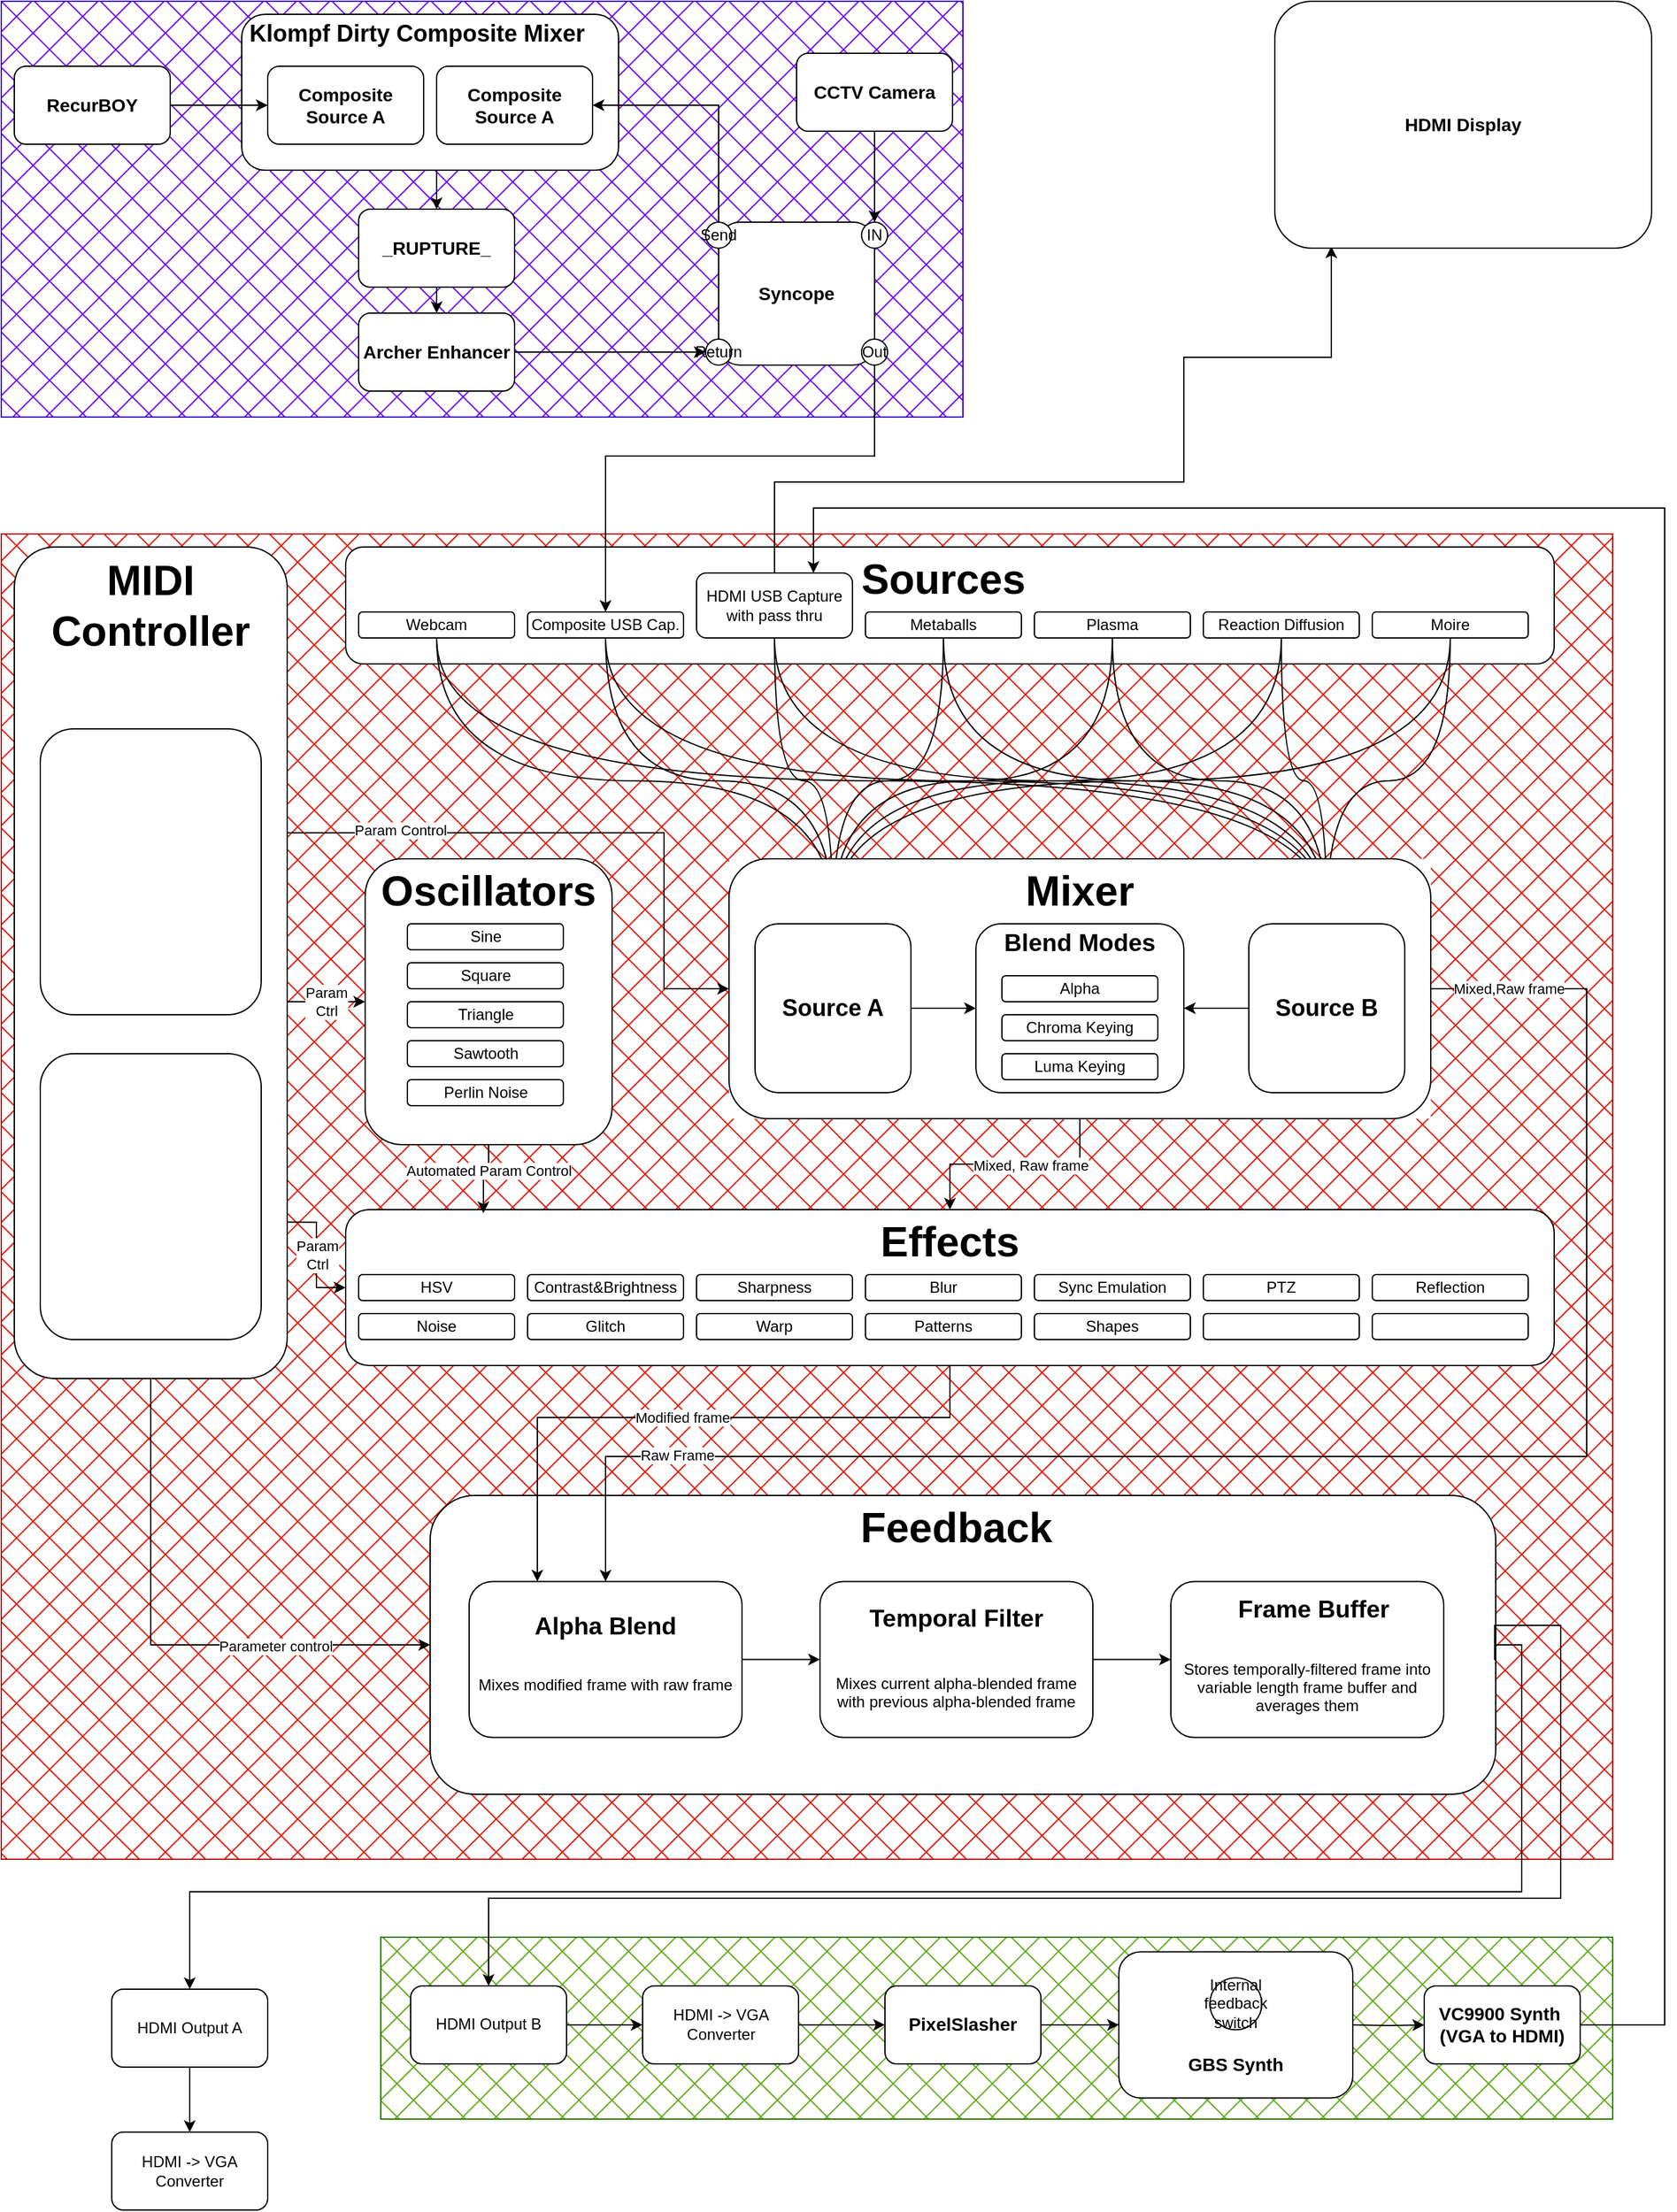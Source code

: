 <mxfile version="28.1.0" pages="3">
  <diagram name="Page-1" id="9PKbU9d-w66VoaccJriG">
    <mxGraphModel dx="-2854" dy="2520" grid="1" gridSize="10" guides="1" tooltips="1" connect="1" arrows="1" fold="1" page="1" pageScale="1" pageWidth="850" pageHeight="1100" math="0" shadow="0">
      <root>
        <mxCell id="0" />
        <mxCell id="1" parent="0" />
        <mxCell id="kAF0l4YlWFacwhJHd3Re-644" value="" style="rounded=0;whiteSpace=wrap;html=1;fillColor=#60a917;strokeColor=#2D7600;fillStyle=cross-hatch;fontColor=#ffffff;" vertex="1" parent="1">
          <mxGeometry x="5692" y="680" width="948" height="140" as="geometry" />
        </mxCell>
        <mxCell id="kAF0l4YlWFacwhJHd3Re-483" value="&lt;h3&gt;&lt;br&gt;&lt;/h3&gt;&lt;h3&gt;&lt;br&gt;&lt;/h3&gt;&lt;h3&gt;GBS Synth&lt;/h3&gt;" style="rounded=1;whiteSpace=wrap;html=1;" vertex="1" parent="1">
          <mxGeometry x="6260" y="691.22" width="180" height="112.52" as="geometry" />
        </mxCell>
        <mxCell id="kAF0l4YlWFacwhJHd3Re-484" value="" style="rounded=0;whiteSpace=wrap;html=1;fillColor=#e51400;fontColor=#ffffff;strokeColor=#B20000;fillStyle=cross-hatch;" vertex="1" parent="1">
          <mxGeometry x="5400" y="-400" width="1240" height="1020" as="geometry" />
        </mxCell>
        <mxCell id="kAF0l4YlWFacwhJHd3Re-485" value="&lt;h1&gt;&lt;br&gt;&lt;/h1&gt;" style="rounded=1;whiteSpace=wrap;html=1;" vertex="1" parent="1">
          <mxGeometry x="5665" y="-390" width="930" height="90" as="geometry" />
        </mxCell>
        <mxCell id="kAF0l4YlWFacwhJHd3Re-486" style="edgeStyle=orthogonalEdgeStyle;rounded=0;orthogonalLoop=1;jettySize=auto;html=1;exitX=0.5;exitY=1;exitDx=0;exitDy=0;entryX=0.5;entryY=0;entryDx=0;entryDy=0;curved=1;" edge="1" parent="1" source="kAF0l4YlWFacwhJHd3Re-488" target="kAF0l4YlWFacwhJHd3Re-553">
          <mxGeometry relative="1" as="geometry" />
        </mxCell>
        <mxCell id="kAF0l4YlWFacwhJHd3Re-487" style="edgeStyle=orthogonalEdgeStyle;rounded=0;orthogonalLoop=1;jettySize=auto;html=1;exitX=0.5;exitY=1;exitDx=0;exitDy=0;entryX=0.5;entryY=0;entryDx=0;entryDy=0;curved=1;" edge="1" parent="1" source="kAF0l4YlWFacwhJHd3Re-488" target="kAF0l4YlWFacwhJHd3Re-555">
          <mxGeometry relative="1" as="geometry" />
        </mxCell>
        <mxCell id="kAF0l4YlWFacwhJHd3Re-488" value="Webcam" style="rounded=1;whiteSpace=wrap;html=1;" vertex="1" parent="1">
          <mxGeometry x="5675" y="-340" width="120" height="20" as="geometry" />
        </mxCell>
        <mxCell id="kAF0l4YlWFacwhJHd3Re-489" style="edgeStyle=orthogonalEdgeStyle;rounded=0;orthogonalLoop=1;jettySize=auto;html=1;exitX=0.5;exitY=1;exitDx=0;exitDy=0;curved=1;entryX=0.5;entryY=0;entryDx=0;entryDy=0;" edge="1" parent="1" source="kAF0l4YlWFacwhJHd3Re-492" target="kAF0l4YlWFacwhJHd3Re-553">
          <mxGeometry relative="1" as="geometry">
            <mxPoint x="5940" y="-110" as="targetPoint" />
          </mxGeometry>
        </mxCell>
        <mxCell id="kAF0l4YlWFacwhJHd3Re-490" style="edgeStyle=orthogonalEdgeStyle;rounded=0;orthogonalLoop=1;jettySize=auto;html=1;exitX=0.5;exitY=1;exitDx=0;exitDy=0;curved=1;entryX=0.5;entryY=0;entryDx=0;entryDy=0;" edge="1" parent="1" source="kAF0l4YlWFacwhJHd3Re-492" target="kAF0l4YlWFacwhJHd3Re-555">
          <mxGeometry relative="1" as="geometry">
            <mxPoint x="6320" y="-110" as="targetPoint" />
          </mxGeometry>
        </mxCell>
        <mxCell id="kAF0l4YlWFacwhJHd3Re-491" style="edgeStyle=orthogonalEdgeStyle;rounded=0;orthogonalLoop=1;jettySize=auto;html=1;exitX=0.5;exitY=0;exitDx=0;exitDy=0;entryX=0.15;entryY=0.993;entryDx=0;entryDy=0;entryPerimeter=0;" edge="1" parent="1" source="kAF0l4YlWFacwhJHd3Re-492" target="kAF0l4YlWFacwhJHd3Re-643">
          <mxGeometry relative="1" as="geometry">
            <mxPoint x="6310" y="-620" as="targetPoint" />
            <Array as="points">
              <mxPoint x="5995" y="-440" />
              <mxPoint x="6310" y="-440" />
              <mxPoint x="6310" y="-536" />
            </Array>
          </mxGeometry>
        </mxCell>
        <mxCell id="kAF0l4YlWFacwhJHd3Re-492" value="HDMI USB Capture with pass thru" style="rounded=1;whiteSpace=wrap;html=1;" vertex="1" parent="1">
          <mxGeometry x="5935" y="-370" width="120" height="50" as="geometry" />
        </mxCell>
        <mxCell id="kAF0l4YlWFacwhJHd3Re-493" style="edgeStyle=orthogonalEdgeStyle;rounded=0;orthogonalLoop=1;jettySize=auto;html=1;exitX=0.5;exitY=1;exitDx=0;exitDy=0;entryX=0.5;entryY=0;entryDx=0;entryDy=0;curved=1;" edge="1" parent="1" source="kAF0l4YlWFacwhJHd3Re-495" target="kAF0l4YlWFacwhJHd3Re-553">
          <mxGeometry relative="1" as="geometry" />
        </mxCell>
        <mxCell id="kAF0l4YlWFacwhJHd3Re-494" style="edgeStyle=orthogonalEdgeStyle;rounded=0;orthogonalLoop=1;jettySize=auto;html=1;exitX=0.5;exitY=1;exitDx=0;exitDy=0;entryX=0.5;entryY=0;entryDx=0;entryDy=0;curved=1;" edge="1" parent="1" source="kAF0l4YlWFacwhJHd3Re-495" target="kAF0l4YlWFacwhJHd3Re-555">
          <mxGeometry relative="1" as="geometry" />
        </mxCell>
        <mxCell id="kAF0l4YlWFacwhJHd3Re-495" value="Composite USB Cap." style="rounded=1;whiteSpace=wrap;html=1;" vertex="1" parent="1">
          <mxGeometry x="5805" y="-340" width="120" height="20" as="geometry" />
        </mxCell>
        <mxCell id="kAF0l4YlWFacwhJHd3Re-496" style="edgeStyle=orthogonalEdgeStyle;rounded=0;orthogonalLoop=1;jettySize=auto;html=1;exitX=0.5;exitY=1;exitDx=0;exitDy=0;curved=1;entryX=0.5;entryY=0;entryDx=0;entryDy=0;" edge="1" parent="1" source="kAF0l4YlWFacwhJHd3Re-498" target="kAF0l4YlWFacwhJHd3Re-553">
          <mxGeometry relative="1" as="geometry">
            <mxPoint x="5940" y="-110" as="targetPoint" />
          </mxGeometry>
        </mxCell>
        <mxCell id="kAF0l4YlWFacwhJHd3Re-497" style="edgeStyle=orthogonalEdgeStyle;rounded=0;orthogonalLoop=1;jettySize=auto;html=1;exitX=0.5;exitY=1;exitDx=0;exitDy=0;entryX=0.5;entryY=0;entryDx=0;entryDy=0;curved=1;" edge="1" parent="1" source="kAF0l4YlWFacwhJHd3Re-498" target="kAF0l4YlWFacwhJHd3Re-555">
          <mxGeometry relative="1" as="geometry" />
        </mxCell>
        <mxCell id="kAF0l4YlWFacwhJHd3Re-498" value="Metaballs" style="rounded=1;whiteSpace=wrap;html=1;" vertex="1" parent="1">
          <mxGeometry x="6065" y="-340" width="120" height="20" as="geometry" />
        </mxCell>
        <mxCell id="kAF0l4YlWFacwhJHd3Re-499" style="edgeStyle=orthogonalEdgeStyle;rounded=0;orthogonalLoop=1;jettySize=auto;html=1;exitX=0.5;exitY=1;exitDx=0;exitDy=0;entryX=0.5;entryY=0;entryDx=0;entryDy=0;curved=1;" edge="1" parent="1" source="kAF0l4YlWFacwhJHd3Re-501" target="kAF0l4YlWFacwhJHd3Re-553">
          <mxGeometry relative="1" as="geometry">
            <mxPoint x="5940" y="-100" as="targetPoint" />
          </mxGeometry>
        </mxCell>
        <mxCell id="kAF0l4YlWFacwhJHd3Re-500" style="edgeStyle=orthogonalEdgeStyle;rounded=0;orthogonalLoop=1;jettySize=auto;html=1;exitX=0.5;exitY=1;exitDx=0;exitDy=0;entryX=0.5;entryY=0;entryDx=0;entryDy=0;curved=1;" edge="1" parent="1" source="kAF0l4YlWFacwhJHd3Re-501" target="kAF0l4YlWFacwhJHd3Re-555">
          <mxGeometry relative="1" as="geometry" />
        </mxCell>
        <mxCell id="kAF0l4YlWFacwhJHd3Re-501" value="Plasma" style="rounded=1;whiteSpace=wrap;html=1;" vertex="1" parent="1">
          <mxGeometry x="6195" y="-340" width="120" height="20" as="geometry" />
        </mxCell>
        <mxCell id="kAF0l4YlWFacwhJHd3Re-502" style="edgeStyle=orthogonalEdgeStyle;rounded=0;orthogonalLoop=1;jettySize=auto;html=1;exitX=0.5;exitY=1;exitDx=0;exitDy=0;entryX=0.5;entryY=0;entryDx=0;entryDy=0;curved=1;" edge="1" parent="1" source="kAF0l4YlWFacwhJHd3Re-504" target="kAF0l4YlWFacwhJHd3Re-553">
          <mxGeometry relative="1" as="geometry" />
        </mxCell>
        <mxCell id="kAF0l4YlWFacwhJHd3Re-503" style="edgeStyle=orthogonalEdgeStyle;rounded=0;orthogonalLoop=1;jettySize=auto;html=1;exitX=0.5;exitY=1;exitDx=0;exitDy=0;curved=1;" edge="1" parent="1" source="kAF0l4YlWFacwhJHd3Re-504" target="kAF0l4YlWFacwhJHd3Re-555">
          <mxGeometry relative="1" as="geometry" />
        </mxCell>
        <mxCell id="kAF0l4YlWFacwhJHd3Re-504" value="Reaction Diffusion" style="rounded=1;whiteSpace=wrap;html=1;" vertex="1" parent="1">
          <mxGeometry x="6325" y="-340" width="120" height="20" as="geometry" />
        </mxCell>
        <mxCell id="kAF0l4YlWFacwhJHd3Re-505" style="edgeStyle=orthogonalEdgeStyle;rounded=0;orthogonalLoop=1;jettySize=auto;html=1;exitX=0.5;exitY=1;exitDx=0;exitDy=0;curved=1;entryX=0.5;entryY=0;entryDx=0;entryDy=0;" edge="1" parent="1" source="kAF0l4YlWFacwhJHd3Re-507" target="kAF0l4YlWFacwhJHd3Re-553">
          <mxGeometry relative="1" as="geometry">
            <mxPoint x="5940" y="-110" as="targetPoint" />
          </mxGeometry>
        </mxCell>
        <mxCell id="kAF0l4YlWFacwhJHd3Re-506" style="edgeStyle=orthogonalEdgeStyle;rounded=0;orthogonalLoop=1;jettySize=auto;html=1;exitX=0.5;exitY=1;exitDx=0;exitDy=0;entryX=0.5;entryY=0;entryDx=0;entryDy=0;curved=1;" edge="1" parent="1" source="kAF0l4YlWFacwhJHd3Re-507" target="kAF0l4YlWFacwhJHd3Re-555">
          <mxGeometry relative="1" as="geometry" />
        </mxCell>
        <mxCell id="kAF0l4YlWFacwhJHd3Re-507" value="Moire" style="rounded=1;whiteSpace=wrap;html=1;" vertex="1" parent="1">
          <mxGeometry x="6455" y="-340" width="120" height="20" as="geometry" />
        </mxCell>
        <mxCell id="kAF0l4YlWFacwhJHd3Re-508" value="&lt;h1&gt;Sources&lt;/h1&gt;" style="text;html=1;align=center;verticalAlign=middle;whiteSpace=wrap;rounded=0;fontSize=16;" vertex="1" parent="1">
          <mxGeometry x="6075" y="-380" width="100" height="30" as="geometry" />
        </mxCell>
        <mxCell id="kAF0l4YlWFacwhJHd3Re-509" value="&lt;h1&gt;&lt;br&gt;&lt;/h1&gt;" style="rounded=1;whiteSpace=wrap;html=1;" vertex="1" parent="1">
          <mxGeometry x="5665" y="120" width="930" height="120" as="geometry" />
        </mxCell>
        <mxCell id="kAF0l4YlWFacwhJHd3Re-510" value="HSV" style="rounded=1;whiteSpace=wrap;html=1;" vertex="1" parent="1">
          <mxGeometry x="5675" y="170" width="120" height="20" as="geometry" />
        </mxCell>
        <mxCell id="kAF0l4YlWFacwhJHd3Re-511" value="Contrast&amp;amp;Brightness" style="rounded=1;whiteSpace=wrap;html=1;" vertex="1" parent="1">
          <mxGeometry x="5805" y="170" width="120" height="20" as="geometry" />
        </mxCell>
        <mxCell id="kAF0l4YlWFacwhJHd3Re-512" value="Sharpness" style="rounded=1;whiteSpace=wrap;html=1;" vertex="1" parent="1">
          <mxGeometry x="5935" y="170" width="120" height="20" as="geometry" />
        </mxCell>
        <mxCell id="kAF0l4YlWFacwhJHd3Re-513" value="Blur" style="rounded=1;whiteSpace=wrap;html=1;" vertex="1" parent="1">
          <mxGeometry x="6065" y="170" width="120" height="20" as="geometry" />
        </mxCell>
        <mxCell id="kAF0l4YlWFacwhJHd3Re-514" value="Sync Emulation" style="rounded=1;whiteSpace=wrap;html=1;" vertex="1" parent="1">
          <mxGeometry x="6195" y="170" width="120" height="20" as="geometry" />
        </mxCell>
        <mxCell id="kAF0l4YlWFacwhJHd3Re-515" value="PTZ" style="rounded=1;whiteSpace=wrap;html=1;" vertex="1" parent="1">
          <mxGeometry x="6325" y="170" width="120" height="20" as="geometry" />
        </mxCell>
        <mxCell id="kAF0l4YlWFacwhJHd3Re-516" value="Reflection" style="rounded=1;whiteSpace=wrap;html=1;" vertex="1" parent="1">
          <mxGeometry x="6455" y="170" width="120" height="20" as="geometry" />
        </mxCell>
        <mxCell id="kAF0l4YlWFacwhJHd3Re-517" value="&lt;h1&gt;Effects&lt;/h1&gt;" style="text;html=1;align=center;verticalAlign=middle;whiteSpace=wrap;rounded=0;fontSize=16;" vertex="1" parent="1">
          <mxGeometry x="6080" y="130" width="100" height="30" as="geometry" />
        </mxCell>
        <mxCell id="kAF0l4YlWFacwhJHd3Re-518" value="Noise" style="rounded=1;whiteSpace=wrap;html=1;" vertex="1" parent="1">
          <mxGeometry x="5675" y="200" width="120" height="20" as="geometry" />
        </mxCell>
        <mxCell id="kAF0l4YlWFacwhJHd3Re-519" value="Glitch" style="rounded=1;whiteSpace=wrap;html=1;" vertex="1" parent="1">
          <mxGeometry x="5805" y="200" width="120" height="20" as="geometry" />
        </mxCell>
        <mxCell id="kAF0l4YlWFacwhJHd3Re-520" value="Warp" style="rounded=1;whiteSpace=wrap;html=1;" vertex="1" parent="1">
          <mxGeometry x="5935" y="200" width="120" height="20" as="geometry" />
        </mxCell>
        <mxCell id="kAF0l4YlWFacwhJHd3Re-521" value="Patterns" style="rounded=1;whiteSpace=wrap;html=1;" vertex="1" parent="1">
          <mxGeometry x="6065" y="200" width="120" height="20" as="geometry" />
        </mxCell>
        <mxCell id="kAF0l4YlWFacwhJHd3Re-522" value="Shapes" style="rounded=1;whiteSpace=wrap;html=1;" vertex="1" parent="1">
          <mxGeometry x="6195" y="200" width="120" height="20" as="geometry" />
        </mxCell>
        <mxCell id="kAF0l4YlWFacwhJHd3Re-523" value="" style="rounded=1;whiteSpace=wrap;html=1;" vertex="1" parent="1">
          <mxGeometry x="6325" y="200" width="120" height="20" as="geometry" />
        </mxCell>
        <mxCell id="kAF0l4YlWFacwhJHd3Re-524" value="" style="rounded=1;whiteSpace=wrap;html=1;" vertex="1" parent="1">
          <mxGeometry x="6455" y="200" width="120" height="20" as="geometry" />
        </mxCell>
        <mxCell id="kAF0l4YlWFacwhJHd3Re-525" style="edgeStyle=orthogonalEdgeStyle;rounded=0;orthogonalLoop=1;jettySize=auto;html=1;exitX=0.5;exitY=1;exitDx=0;exitDy=0;entryX=0.5;entryY=0;entryDx=0;entryDy=0;" edge="1" parent="1" source="kAF0l4YlWFacwhJHd3Re-550" target="kAF0l4YlWFacwhJHd3Re-509">
          <mxGeometry relative="1" as="geometry">
            <mxPoint x="6110" y="100" as="targetPoint" />
          </mxGeometry>
        </mxCell>
        <mxCell id="kAF0l4YlWFacwhJHd3Re-526" value="Mixed, Raw frame" style="edgeLabel;html=1;align=center;verticalAlign=middle;resizable=0;points=[];" vertex="1" connectable="0" parent="kAF0l4YlWFacwhJHd3Re-525">
          <mxGeometry x="-0.136" y="1" relative="1" as="geometry">
            <mxPoint as="offset" />
          </mxGeometry>
        </mxCell>
        <mxCell id="kAF0l4YlWFacwhJHd3Re-527" style="edgeStyle=orthogonalEdgeStyle;rounded=0;orthogonalLoop=1;jettySize=auto;html=1;exitX=1;exitY=0.812;exitDx=0;exitDy=0;entryX=0;entryY=0.5;entryDx=0;entryDy=0;exitPerimeter=0;" edge="1" parent="1" source="kAF0l4YlWFacwhJHd3Re-535" target="kAF0l4YlWFacwhJHd3Re-509">
          <mxGeometry relative="1" as="geometry" />
        </mxCell>
        <mxCell id="kAF0l4YlWFacwhJHd3Re-528" value="Param&lt;div&gt;Ctrl&lt;/div&gt;" style="edgeLabel;html=1;align=center;verticalAlign=middle;resizable=0;points=[];" vertex="1" connectable="0" parent="kAF0l4YlWFacwhJHd3Re-527">
          <mxGeometry x="-0.13" relative="1" as="geometry">
            <mxPoint y="6" as="offset" />
          </mxGeometry>
        </mxCell>
        <mxCell id="kAF0l4YlWFacwhJHd3Re-529" style="edgeStyle=orthogonalEdgeStyle;rounded=0;orthogonalLoop=1;jettySize=auto;html=1;exitX=1;exitY=0.25;exitDx=0;exitDy=0;entryX=0;entryY=0.5;entryDx=0;entryDy=0;" edge="1" parent="1" source="kAF0l4YlWFacwhJHd3Re-535" target="kAF0l4YlWFacwhJHd3Re-550">
          <mxGeometry relative="1" as="geometry">
            <Array as="points">
              <mxPoint x="5560" y="-170" />
              <mxPoint x="5910" y="-170" />
              <mxPoint x="5910" y="-50" />
            </Array>
          </mxGeometry>
        </mxCell>
        <mxCell id="kAF0l4YlWFacwhJHd3Re-530" value="Param Control" style="edgeLabel;html=1;align=center;verticalAlign=middle;resizable=0;points=[];" vertex="1" connectable="0" parent="kAF0l4YlWFacwhJHd3Re-529">
          <mxGeometry x="-0.167" y="2" relative="1" as="geometry">
            <mxPoint as="offset" />
          </mxGeometry>
        </mxCell>
        <mxCell id="kAF0l4YlWFacwhJHd3Re-531" style="edgeStyle=orthogonalEdgeStyle;rounded=0;orthogonalLoop=1;jettySize=auto;html=1;exitX=1;exitY=0.5;exitDx=0;exitDy=0;" edge="1" parent="1" source="kAF0l4YlWFacwhJHd3Re-535" target="kAF0l4YlWFacwhJHd3Re-542">
          <mxGeometry relative="1" as="geometry">
            <Array as="points">
              <mxPoint x="5620" y="-40" />
            </Array>
          </mxGeometry>
        </mxCell>
        <mxCell id="kAF0l4YlWFacwhJHd3Re-532" value="Param&lt;div&gt;Ctrl&lt;/div&gt;" style="edgeLabel;html=1;align=center;verticalAlign=middle;resizable=0;points=[];" vertex="1" connectable="0" parent="kAF0l4YlWFacwhJHd3Re-531">
          <mxGeometry x="0.094" relative="1" as="geometry">
            <mxPoint x="11" as="offset" />
          </mxGeometry>
        </mxCell>
        <mxCell id="kAF0l4YlWFacwhJHd3Re-533" style="edgeStyle=orthogonalEdgeStyle;rounded=0;orthogonalLoop=1;jettySize=auto;html=1;exitX=0.5;exitY=1;exitDx=0;exitDy=0;entryX=0;entryY=0.5;entryDx=0;entryDy=0;" edge="1" parent="1" source="kAF0l4YlWFacwhJHd3Re-535" target="kAF0l4YlWFacwhJHd3Re-561">
          <mxGeometry relative="1" as="geometry">
            <mxPoint x="5982.5" y="469.065" as="targetPoint" />
          </mxGeometry>
        </mxCell>
        <mxCell id="kAF0l4YlWFacwhJHd3Re-534" value="Parameter control" style="edgeLabel;html=1;align=center;verticalAlign=middle;resizable=0;points=[];" vertex="1" connectable="0" parent="kAF0l4YlWFacwhJHd3Re-533">
          <mxGeometry x="0.434" y="-1" relative="1" as="geometry">
            <mxPoint as="offset" />
          </mxGeometry>
        </mxCell>
        <mxCell id="kAF0l4YlWFacwhJHd3Re-535" value="" style="rounded=1;whiteSpace=wrap;html=1;" vertex="1" parent="1">
          <mxGeometry x="5410" y="-390" width="210" height="640" as="geometry" />
        </mxCell>
        <mxCell id="kAF0l4YlWFacwhJHd3Re-536" value="&lt;h1&gt;MIDI Controller&lt;/h1&gt;" style="text;html=1;align=center;verticalAlign=middle;whiteSpace=wrap;rounded=0;fontSize=16;" vertex="1" parent="1">
          <mxGeometry x="5465" y="-360" width="100" height="30" as="geometry" />
        </mxCell>
        <mxCell id="kAF0l4YlWFacwhJHd3Re-537" value="" style="rounded=1;whiteSpace=wrap;html=1;" vertex="1" parent="1">
          <mxGeometry x="5430" y="-250" width="170" height="220" as="geometry" />
        </mxCell>
        <mxCell id="kAF0l4YlWFacwhJHd3Re-538" value="" style="rounded=1;whiteSpace=wrap;html=1;" vertex="1" parent="1">
          <mxGeometry x="5430" width="170" height="220" as="geometry" />
        </mxCell>
        <mxCell id="kAF0l4YlWFacwhJHd3Re-539" style="edgeStyle=orthogonalEdgeStyle;rounded=0;orthogonalLoop=1;jettySize=auto;html=1;exitX=0.5;exitY=1;exitDx=0;exitDy=0;entryX=0.114;entryY=0.023;entryDx=0;entryDy=0;entryPerimeter=0;" edge="1" parent="1" source="kAF0l4YlWFacwhJHd3Re-542" target="kAF0l4YlWFacwhJHd3Re-509">
          <mxGeometry relative="1" as="geometry" />
        </mxCell>
        <mxCell id="kAF0l4YlWFacwhJHd3Re-540" value="Automated Param Control" style="edgeLabel;html=1;align=center;verticalAlign=middle;resizable=0;points=[];" vertex="1" connectable="0" parent="kAF0l4YlWFacwhJHd3Re-539">
          <mxGeometry x="0.192" y="4" relative="1" as="geometry">
            <mxPoint y="-10" as="offset" />
          </mxGeometry>
        </mxCell>
        <mxCell id="kAF0l4YlWFacwhJHd3Re-541" value="" style="group" vertex="1" connectable="0" parent="1">
          <mxGeometry x="5680" y="-150" width="190" height="220" as="geometry" />
        </mxCell>
        <mxCell id="kAF0l4YlWFacwhJHd3Re-542" value="" style="rounded=1;whiteSpace=wrap;html=1;" vertex="1" parent="kAF0l4YlWFacwhJHd3Re-541">
          <mxGeometry width="190" height="220" as="geometry" />
        </mxCell>
        <mxCell id="kAF0l4YlWFacwhJHd3Re-543" value="Sine" style="rounded=1;whiteSpace=wrap;html=1;" vertex="1" parent="kAF0l4YlWFacwhJHd3Re-541">
          <mxGeometry x="32.5" y="50" width="120" height="20" as="geometry" />
        </mxCell>
        <mxCell id="kAF0l4YlWFacwhJHd3Re-544" value="Square" style="rounded=1;whiteSpace=wrap;html=1;" vertex="1" parent="kAF0l4YlWFacwhJHd3Re-541">
          <mxGeometry x="32.5" y="80" width="120" height="20" as="geometry" />
        </mxCell>
        <mxCell id="kAF0l4YlWFacwhJHd3Re-545" value="Triangle" style="rounded=1;whiteSpace=wrap;html=1;" vertex="1" parent="kAF0l4YlWFacwhJHd3Re-541">
          <mxGeometry x="32.5" y="110" width="120" height="20" as="geometry" />
        </mxCell>
        <mxCell id="kAF0l4YlWFacwhJHd3Re-546" value="Sawtooth" style="rounded=1;whiteSpace=wrap;html=1;" vertex="1" parent="kAF0l4YlWFacwhJHd3Re-541">
          <mxGeometry x="32.5" y="140" width="120" height="20" as="geometry" />
        </mxCell>
        <mxCell id="kAF0l4YlWFacwhJHd3Re-547" value="Perlin Noise" style="rounded=1;whiteSpace=wrap;html=1;" vertex="1" parent="kAF0l4YlWFacwhJHd3Re-541">
          <mxGeometry x="32.5" y="170" width="120" height="20" as="geometry" />
        </mxCell>
        <mxCell id="kAF0l4YlWFacwhJHd3Re-548" value="&lt;h1&gt;Oscillators&lt;/h1&gt;" style="text;html=1;align=center;verticalAlign=middle;whiteSpace=wrap;rounded=0;fontSize=16;" vertex="1" parent="kAF0l4YlWFacwhJHd3Re-541">
          <mxGeometry x="45" y="10" width="100" height="30" as="geometry" />
        </mxCell>
        <mxCell id="kAF0l4YlWFacwhJHd3Re-549" value="" style="group;fillColor=default;" vertex="1" connectable="0" parent="1">
          <mxGeometry x="5960" y="-150" width="540" height="200" as="geometry" />
        </mxCell>
        <mxCell id="kAF0l4YlWFacwhJHd3Re-550" value="" style="rounded=1;whiteSpace=wrap;html=1;fillColor=none;" vertex="1" parent="kAF0l4YlWFacwhJHd3Re-549">
          <mxGeometry width="540" height="200" as="geometry" />
        </mxCell>
        <mxCell id="kAF0l4YlWFacwhJHd3Re-551" value="&lt;span style=&quot;color: rgba(0, 0, 0, 0); font-family: monospace; font-size: 0px; text-align: start; text-wrap-mode: nowrap;&quot;&gt;Sl&lt;/span&gt;" style="rounded=1;whiteSpace=wrap;html=1;fillColor=none;" vertex="1" parent="kAF0l4YlWFacwhJHd3Re-549">
          <mxGeometry x="190" y="50" width="160" height="130" as="geometry" />
        </mxCell>
        <mxCell id="kAF0l4YlWFacwhJHd3Re-552" style="edgeStyle=orthogonalEdgeStyle;rounded=0;orthogonalLoop=1;jettySize=auto;html=1;exitX=1;exitY=0.5;exitDx=0;exitDy=0;entryX=0;entryY=0.5;entryDx=0;entryDy=0;" edge="1" parent="kAF0l4YlWFacwhJHd3Re-549" source="kAF0l4YlWFacwhJHd3Re-553" target="kAF0l4YlWFacwhJHd3Re-551">
          <mxGeometry relative="1" as="geometry" />
        </mxCell>
        <mxCell id="kAF0l4YlWFacwhJHd3Re-553" value="&lt;h2&gt;Source A&lt;/h2&gt;" style="rounded=1;whiteSpace=wrap;html=1;" vertex="1" parent="kAF0l4YlWFacwhJHd3Re-549">
          <mxGeometry x="20" y="50" width="120" height="130" as="geometry" />
        </mxCell>
        <mxCell id="kAF0l4YlWFacwhJHd3Re-554" style="edgeStyle=orthogonalEdgeStyle;rounded=0;orthogonalLoop=1;jettySize=auto;html=1;exitX=0;exitY=0.5;exitDx=0;exitDy=0;entryX=1;entryY=0.5;entryDx=0;entryDy=0;" edge="1" parent="kAF0l4YlWFacwhJHd3Re-549" source="kAF0l4YlWFacwhJHd3Re-555" target="kAF0l4YlWFacwhJHd3Re-551">
          <mxGeometry relative="1" as="geometry" />
        </mxCell>
        <mxCell id="kAF0l4YlWFacwhJHd3Re-555" value="&lt;h2&gt;Source B&lt;/h2&gt;" style="rounded=1;whiteSpace=wrap;html=1;" vertex="1" parent="kAF0l4YlWFacwhJHd3Re-549">
          <mxGeometry x="400" y="50" width="120" height="130" as="geometry" />
        </mxCell>
        <mxCell id="kAF0l4YlWFacwhJHd3Re-556" value="Alpha" style="rounded=1;whiteSpace=wrap;html=1;" vertex="1" parent="kAF0l4YlWFacwhJHd3Re-549">
          <mxGeometry x="210" y="90" width="120" height="20" as="geometry" />
        </mxCell>
        <mxCell id="kAF0l4YlWFacwhJHd3Re-557" value="Chroma Keying" style="rounded=1;whiteSpace=wrap;html=1;" vertex="1" parent="kAF0l4YlWFacwhJHd3Re-549">
          <mxGeometry x="210" y="120" width="120" height="20" as="geometry" />
        </mxCell>
        <mxCell id="kAF0l4YlWFacwhJHd3Re-558" value="Luma Keying" style="rounded=1;whiteSpace=wrap;html=1;" vertex="1" parent="kAF0l4YlWFacwhJHd3Re-549">
          <mxGeometry x="210" y="150" width="120" height="20" as="geometry" />
        </mxCell>
        <mxCell id="kAF0l4YlWFacwhJHd3Re-559" value="&lt;h3&gt;Blend Modes&lt;/h3&gt;" style="text;html=1;align=center;verticalAlign=middle;whiteSpace=wrap;rounded=0;fontSize=16;" vertex="1" parent="kAF0l4YlWFacwhJHd3Re-549">
          <mxGeometry x="210" y="50" width="120" height="30" as="geometry" />
        </mxCell>
        <mxCell id="kAF0l4YlWFacwhJHd3Re-560" value="&lt;h1&gt;Mixer&lt;/h1&gt;" style="text;html=1;align=center;verticalAlign=middle;whiteSpace=wrap;rounded=0;fontSize=16;" vertex="1" parent="kAF0l4YlWFacwhJHd3Re-549">
          <mxGeometry x="220" y="10" width="100" height="30" as="geometry" />
        </mxCell>
        <mxCell id="kAF0l4YlWFacwhJHd3Re-652" style="edgeStyle=orthogonalEdgeStyle;rounded=0;orthogonalLoop=1;jettySize=auto;html=1;exitX=1;exitY=0.5;exitDx=0;exitDy=0;entryX=0.5;entryY=0;entryDx=0;entryDy=0;" edge="1" parent="1" source="kAF0l4YlWFacwhJHd3Re-561" target="kAF0l4YlWFacwhJHd3Re-647">
          <mxGeometry relative="1" as="geometry" />
        </mxCell>
        <mxCell id="kAF0l4YlWFacwhJHd3Re-561" value="" style="rounded=1;whiteSpace=wrap;html=1;fillColor=default;" vertex="1" parent="1">
          <mxGeometry x="5730" y="340" width="820" height="230" as="geometry" />
        </mxCell>
        <mxCell id="kAF0l4YlWFacwhJHd3Re-562" style="edgeStyle=orthogonalEdgeStyle;rounded=0;orthogonalLoop=1;jettySize=auto;html=1;exitX=1;exitY=0.5;exitDx=0;exitDy=0;entryX=0;entryY=0.5;entryDx=0;entryDy=0;" edge="1" parent="1" source="kAF0l4YlWFacwhJHd3Re-563" target="kAF0l4YlWFacwhJHd3Re-565">
          <mxGeometry relative="1" as="geometry" />
        </mxCell>
        <mxCell id="kAF0l4YlWFacwhJHd3Re-563" value="&lt;h2&gt;&lt;span style=&quot;background-color: transparent; color: light-dark(rgb(0, 0, 0), rgb(255, 255, 255)); font-size: 12px; font-weight: normal;&quot;&gt;&lt;br&gt;&lt;/span&gt;&lt;/h2&gt;&lt;h2&gt;&lt;span style=&quot;background-color: transparent; color: light-dark(rgb(0, 0, 0), rgb(255, 255, 255)); font-size: 12px; font-weight: normal;&quot;&gt;Mixes modified frame with raw frame&lt;/span&gt;&lt;/h2&gt;" style="rounded=1;whiteSpace=wrap;html=1;" vertex="1" parent="1">
          <mxGeometry x="5760" y="406.26" width="210" height="120" as="geometry" />
        </mxCell>
        <mxCell id="kAF0l4YlWFacwhJHd3Re-564" style="edgeStyle=orthogonalEdgeStyle;rounded=0;orthogonalLoop=1;jettySize=auto;html=1;exitX=1;exitY=0.5;exitDx=0;exitDy=0;entryX=0;entryY=0.5;entryDx=0;entryDy=0;" edge="1" parent="1" source="kAF0l4YlWFacwhJHd3Re-565" target="kAF0l4YlWFacwhJHd3Re-569">
          <mxGeometry relative="1" as="geometry" />
        </mxCell>
        <mxCell id="kAF0l4YlWFacwhJHd3Re-565" value="&lt;h2&gt;&lt;br&gt;&lt;/h2&gt;&lt;div&gt;Mixes current alpha-blended frame with previous alpha-blended frame&lt;/div&gt;" style="rounded=1;whiteSpace=wrap;html=1;" vertex="1" parent="1">
          <mxGeometry x="6030" y="406.26" width="210" height="120" as="geometry" />
        </mxCell>
        <mxCell id="kAF0l4YlWFacwhJHd3Re-566" value="&lt;h3&gt;Alpha Blend&lt;/h3&gt;" style="text;html=1;align=center;verticalAlign=middle;whiteSpace=wrap;rounded=0;fontSize=16;" vertex="1" parent="1">
          <mxGeometry x="5805" y="426.26" width="120" height="30" as="geometry" />
        </mxCell>
        <mxCell id="kAF0l4YlWFacwhJHd3Re-567" value="&lt;h3&gt;Temporal Filter&lt;/h3&gt;" style="text;html=1;align=center;verticalAlign=middle;whiteSpace=wrap;rounded=0;fontSize=16;" vertex="1" parent="1">
          <mxGeometry x="6060" y="420" width="150" height="30" as="geometry" />
        </mxCell>
        <mxCell id="kAF0l4YlWFacwhJHd3Re-568" style="edgeStyle=orthogonalEdgeStyle;rounded=0;orthogonalLoop=1;jettySize=auto;html=1;exitX=0.999;exitY=0.551;exitDx=0;exitDy=0;entryX=0.5;entryY=0;entryDx=0;entryDy=0;exitPerimeter=0;" edge="1" parent="1" source="kAF0l4YlWFacwhJHd3Re-561" target="kAF0l4YlWFacwhJHd3Re-576">
          <mxGeometry relative="1" as="geometry">
            <Array as="points">
              <mxPoint x="6549" y="440" />
              <mxPoint x="6600" y="440" />
              <mxPoint x="6600" y="650" />
              <mxPoint x="5775" y="650" />
            </Array>
          </mxGeometry>
        </mxCell>
        <mxCell id="kAF0l4YlWFacwhJHd3Re-569" value="&lt;div&gt;&lt;br&gt;&lt;/div&gt;&lt;div&gt;&lt;br&gt;&lt;/div&gt;&lt;div&gt;&lt;br&gt;&lt;/div&gt;Stores temporally-filtered frame into variable length frame buffer and averages them" style="rounded=1;whiteSpace=wrap;html=1;" vertex="1" parent="1">
          <mxGeometry x="6300" y="406.26" width="210" height="120" as="geometry" />
        </mxCell>
        <mxCell id="kAF0l4YlWFacwhJHd3Re-570" value="&lt;h3&gt;Frame Buffer&lt;/h3&gt;" style="text;html=1;align=center;verticalAlign=middle;whiteSpace=wrap;rounded=0;fontSize=16;" vertex="1" parent="1">
          <mxGeometry x="6335" y="412.52" width="150" height="30" as="geometry" />
        </mxCell>
        <mxCell id="kAF0l4YlWFacwhJHd3Re-571" value="&lt;h1&gt;Feedback&lt;/h1&gt;" style="text;html=1;align=center;verticalAlign=middle;whiteSpace=wrap;rounded=0;fontSize=16;" vertex="1" parent="1">
          <mxGeometry x="6085" y="350" width="100" height="30" as="geometry" />
        </mxCell>
        <mxCell id="kAF0l4YlWFacwhJHd3Re-572" value="Mixed,Raw frame" style="edgeStyle=orthogonalEdgeStyle;rounded=0;orthogonalLoop=1;jettySize=auto;html=1;exitX=1;exitY=0.5;exitDx=0;exitDy=0;entryX=0.5;entryY=0;entryDx=0;entryDy=0;" edge="1" parent="1" source="kAF0l4YlWFacwhJHd3Re-550" target="kAF0l4YlWFacwhJHd3Re-563">
          <mxGeometry x="-0.91" relative="1" as="geometry">
            <Array as="points">
              <mxPoint x="6620" y="-50" />
              <mxPoint x="6620" y="310" />
              <mxPoint x="5865" y="310" />
            </Array>
            <mxPoint as="offset" />
          </mxGeometry>
        </mxCell>
        <mxCell id="kAF0l4YlWFacwhJHd3Re-573" value="Raw Frame" style="edgeLabel;html=1;align=center;verticalAlign=middle;resizable=0;points=[];" vertex="1" connectable="0" parent="kAF0l4YlWFacwhJHd3Re-572">
          <mxGeometry x="0.814" y="-1" relative="1" as="geometry">
            <mxPoint x="27" as="offset" />
          </mxGeometry>
        </mxCell>
        <mxCell id="kAF0l4YlWFacwhJHd3Re-575" style="edgeStyle=orthogonalEdgeStyle;rounded=0;orthogonalLoop=1;jettySize=auto;html=1;exitX=1;exitY=0.5;exitDx=0;exitDy=0;entryX=0;entryY=0.5;entryDx=0;entryDy=0;" edge="1" parent="1" source="kAF0l4YlWFacwhJHd3Re-576" target="kAF0l4YlWFacwhJHd3Re-578">
          <mxGeometry relative="1" as="geometry" />
        </mxCell>
        <mxCell id="kAF0l4YlWFacwhJHd3Re-576" value="HDMI Output B" style="rounded=1;whiteSpace=wrap;html=1;" vertex="1" parent="1">
          <mxGeometry x="5715" y="717.48" width="120" height="60" as="geometry" />
        </mxCell>
        <mxCell id="kAF0l4YlWFacwhJHd3Re-619" style="edgeStyle=orthogonalEdgeStyle;rounded=0;orthogonalLoop=1;jettySize=auto;html=1;exitX=1;exitY=0.5;exitDx=0;exitDy=0;entryX=0;entryY=0.5;entryDx=0;entryDy=0;" edge="1" parent="1" source="kAF0l4YlWFacwhJHd3Re-645" target="kAF0l4YlWFacwhJHd3Re-483">
          <mxGeometry relative="1" as="geometry" />
        </mxCell>
        <mxCell id="kAF0l4YlWFacwhJHd3Re-578" value="HDMI -&amp;gt; VGA Converter" style="rounded=1;whiteSpace=wrap;html=1;" vertex="1" parent="1">
          <mxGeometry x="5893.5" y="717.48" width="120" height="60" as="geometry" />
        </mxCell>
        <mxCell id="kAF0l4YlWFacwhJHd3Re-579" style="edgeStyle=orthogonalEdgeStyle;rounded=0;orthogonalLoop=1;jettySize=auto;html=1;exitX=1;exitY=0.5;exitDx=0;exitDy=0;entryX=0.75;entryY=0;entryDx=0;entryDy=0;" edge="1" parent="1" source="kAF0l4YlWFacwhJHd3Re-580" target="kAF0l4YlWFacwhJHd3Re-492">
          <mxGeometry relative="1" as="geometry">
            <Array as="points">
              <mxPoint x="6680" y="747" />
              <mxPoint x="6680" y="-420" />
              <mxPoint x="6025" y="-420" />
            </Array>
          </mxGeometry>
        </mxCell>
        <mxCell id="kAF0l4YlWFacwhJHd3Re-580" value="&lt;h3&gt;VC9900 Synth&amp;nbsp;&lt;br&gt;(VGA to HDMI)&lt;/h3&gt;" style="rounded=1;whiteSpace=wrap;html=1;" vertex="1" parent="1">
          <mxGeometry x="6495" y="717.48" width="120" height="60" as="geometry" />
        </mxCell>
        <mxCell id="kAF0l4YlWFacwhJHd3Re-581" style="edgeStyle=orthogonalEdgeStyle;rounded=0;orthogonalLoop=1;jettySize=auto;html=1;exitX=0.5;exitY=1;exitDx=0;exitDy=0;entryX=0.25;entryY=0;entryDx=0;entryDy=0;" edge="1" parent="1" source="kAF0l4YlWFacwhJHd3Re-509" target="kAF0l4YlWFacwhJHd3Re-563">
          <mxGeometry relative="1" as="geometry">
            <mxPoint x="6127.5" y="406.26" as="targetPoint" />
            <Array as="points">
              <mxPoint x="6130" y="280" />
              <mxPoint x="5813" y="280" />
            </Array>
          </mxGeometry>
        </mxCell>
        <mxCell id="kAF0l4YlWFacwhJHd3Re-582" value="Modified frame" style="edgeLabel;html=1;align=center;verticalAlign=middle;resizable=0;points=[];" vertex="1" connectable="0" parent="kAF0l4YlWFacwhJHd3Re-581">
          <mxGeometry x="0.161" y="3" relative="1" as="geometry">
            <mxPoint x="35" y="-3" as="offset" />
          </mxGeometry>
        </mxCell>
        <mxCell id="kAF0l4YlWFacwhJHd3Re-583" style="edgeStyle=orthogonalEdgeStyle;rounded=0;orthogonalLoop=1;jettySize=auto;html=1;exitX=1;exitY=0.5;exitDx=0;exitDy=0;entryX=0;entryY=0.5;entryDx=0;entryDy=0;" edge="1" parent="1" target="kAF0l4YlWFacwhJHd3Re-580">
          <mxGeometry relative="1" as="geometry">
            <mxPoint x="6440" y="747.48" as="sourcePoint" />
          </mxGeometry>
        </mxCell>
        <mxCell id="kAF0l4YlWFacwhJHd3Re-585" value="Internal feedback switch" style="ellipse;whiteSpace=wrap;html=1;aspect=fixed;" vertex="1" parent="1">
          <mxGeometry x="6330" y="711.22" width="40" height="40" as="geometry" />
        </mxCell>
        <mxCell id="kAF0l4YlWFacwhJHd3Re-599" style="edgeStyle=orthogonalEdgeStyle;rounded=0;orthogonalLoop=1;jettySize=auto;html=1;exitX=0;exitY=0.5;exitDx=0;exitDy=0;entryX=1;entryY=0.5;entryDx=0;entryDy=0;" edge="1" parent="1" source="kAF0l4YlWFacwhJHd3Re-600">
          <mxGeometry relative="1" as="geometry">
            <Array as="points">
              <mxPoint x="6090" y="937.48" />
              <mxPoint x="6090" y="877.48" />
            </Array>
            <mxPoint x="6040" y="877.48" as="targetPoint" />
          </mxGeometry>
        </mxCell>
        <mxCell id="kAF0l4YlWFacwhJHd3Re-603" style="edgeStyle=orthogonalEdgeStyle;rounded=0;orthogonalLoop=1;jettySize=auto;html=1;exitX=1;exitY=0;exitDx=0;exitDy=0;entryX=0;entryY=0.5;entryDx=0;entryDy=0;" edge="1" parent="1" target="kAF0l4YlWFacwhJHd3Re-594">
          <mxGeometry relative="1" as="geometry">
            <mxPoint x="6037.071" y="780.409" as="sourcePoint" />
          </mxGeometry>
        </mxCell>
        <mxCell id="kAF0l4YlWFacwhJHd3Re-621" value="" style="rounded=0;whiteSpace=wrap;html=1;fillColor=#6a00ff;strokeColor=#3700CC;fillStyle=cross-hatch;fontColor=#ffffff;" vertex="1" parent="1">
          <mxGeometry x="5400" y="-810" width="740" height="320" as="geometry" />
        </mxCell>
        <mxCell id="kAF0l4YlWFacwhJHd3Re-622" style="edgeStyle=orthogonalEdgeStyle;rounded=0;orthogonalLoop=1;jettySize=auto;html=1;exitX=0.5;exitY=1;exitDx=0;exitDy=0;entryX=0.5;entryY=0;entryDx=0;entryDy=0;" edge="1" parent="1" target="kAF0l4YlWFacwhJHd3Re-630">
          <mxGeometry relative="1" as="geometry">
            <mxPoint x="5730.0" y="-680" as="sourcePoint" />
          </mxGeometry>
        </mxCell>
        <mxCell id="kAF0l4YlWFacwhJHd3Re-623" value="" style="rounded=1;whiteSpace=wrap;html=1;" vertex="1" parent="1">
          <mxGeometry x="5585" y="-800" width="290" height="120" as="geometry" />
        </mxCell>
        <mxCell id="kAF0l4YlWFacwhJHd3Re-624" value="&lt;h3&gt;Composite Source A&lt;/h3&gt;" style="rounded=1;whiteSpace=wrap;html=1;" vertex="1" parent="1">
          <mxGeometry x="5605" y="-760" width="120" height="60" as="geometry" />
        </mxCell>
        <mxCell id="kAF0l4YlWFacwhJHd3Re-625" value="&lt;h3&gt;Composite Source A&lt;/h3&gt;" style="rounded=1;whiteSpace=wrap;html=1;" vertex="1" parent="1">
          <mxGeometry x="5735" y="-760" width="120" height="60" as="geometry" />
        </mxCell>
        <mxCell id="kAF0l4YlWFacwhJHd3Re-626" style="edgeStyle=orthogonalEdgeStyle;rounded=0;orthogonalLoop=1;jettySize=auto;html=1;exitX=1;exitY=0.5;exitDx=0;exitDy=0;entryX=0;entryY=0.5;entryDx=0;entryDy=0;" edge="1" parent="1" source="kAF0l4YlWFacwhJHd3Re-627" target="kAF0l4YlWFacwhJHd3Re-624">
          <mxGeometry relative="1" as="geometry" />
        </mxCell>
        <mxCell id="kAF0l4YlWFacwhJHd3Re-627" value="&lt;h3&gt;RecurBOY&lt;/h3&gt;" style="rounded=1;whiteSpace=wrap;html=1;" vertex="1" parent="1">
          <mxGeometry x="5410" y="-760" width="120" height="60" as="geometry" />
        </mxCell>
        <mxCell id="kAF0l4YlWFacwhJHd3Re-628" value="&lt;h2&gt;Klompf Dirty Composite Mixer&lt;/h2&gt;" style="text;html=1;align=center;verticalAlign=middle;whiteSpace=wrap;rounded=0;" vertex="1" parent="1">
          <mxGeometry x="5585" y="-800" width="270" height="30" as="geometry" />
        </mxCell>
        <mxCell id="kAF0l4YlWFacwhJHd3Re-629" style="edgeStyle=orthogonalEdgeStyle;rounded=0;orthogonalLoop=1;jettySize=auto;html=1;exitX=0.5;exitY=1;exitDx=0;exitDy=0;entryX=0.5;entryY=0;entryDx=0;entryDy=0;" edge="1" parent="1" source="kAF0l4YlWFacwhJHd3Re-630" target="kAF0l4YlWFacwhJHd3Re-632">
          <mxGeometry relative="1" as="geometry" />
        </mxCell>
        <mxCell id="kAF0l4YlWFacwhJHd3Re-630" value="&lt;h3&gt;_RUPTURE_&lt;/h3&gt;" style="rounded=1;whiteSpace=wrap;html=1;" vertex="1" parent="1">
          <mxGeometry x="5675" y="-650" width="120" height="60" as="geometry" />
        </mxCell>
        <mxCell id="kAF0l4YlWFacwhJHd3Re-638" style="edgeStyle=orthogonalEdgeStyle;rounded=0;orthogonalLoop=1;jettySize=auto;html=1;exitX=1;exitY=0.5;exitDx=0;exitDy=0;entryX=0;entryY=0.5;entryDx=0;entryDy=0;" edge="1" parent="1" source="kAF0l4YlWFacwhJHd3Re-632" target="kAF0l4YlWFacwhJHd3Re-637">
          <mxGeometry relative="1" as="geometry" />
        </mxCell>
        <mxCell id="kAF0l4YlWFacwhJHd3Re-632" value="&lt;h3&gt;Archer Enhancer&lt;/h3&gt;" style="rounded=1;whiteSpace=wrap;html=1;" vertex="1" parent="1">
          <mxGeometry x="5675" y="-570" width="120" height="60" as="geometry" />
        </mxCell>
        <mxCell id="kAF0l4YlWFacwhJHd3Re-633" value="&lt;h3&gt;Syncope&lt;/h3&gt;" style="rounded=1;whiteSpace=wrap;html=1;" vertex="1" parent="1">
          <mxGeometry x="5952" y="-640" width="120" height="110" as="geometry" />
        </mxCell>
        <mxCell id="kAF0l4YlWFacwhJHd3Re-634" value="IN" style="ellipse;whiteSpace=wrap;html=1;aspect=fixed;" vertex="1" parent="1">
          <mxGeometry x="6062" y="-640" width="20" height="20" as="geometry" />
        </mxCell>
        <mxCell id="kAF0l4YlWFacwhJHd3Re-642" style="edgeStyle=orthogonalEdgeStyle;rounded=0;orthogonalLoop=1;jettySize=auto;html=1;exitX=0.5;exitY=1;exitDx=0;exitDy=0;entryX=0.5;entryY=0;entryDx=0;entryDy=0;" edge="1" parent="1" source="kAF0l4YlWFacwhJHd3Re-635" target="kAF0l4YlWFacwhJHd3Re-495">
          <mxGeometry relative="1" as="geometry">
            <Array as="points">
              <mxPoint x="6072" y="-460" />
              <mxPoint x="5865" y="-460" />
            </Array>
          </mxGeometry>
        </mxCell>
        <mxCell id="kAF0l4YlWFacwhJHd3Re-635" value="Out" style="ellipse;whiteSpace=wrap;html=1;aspect=fixed;" vertex="1" parent="1">
          <mxGeometry x="6062" y="-550" width="20" height="20" as="geometry" />
        </mxCell>
        <mxCell id="kAF0l4YlWFacwhJHd3Re-639" style="edgeStyle=orthogonalEdgeStyle;rounded=0;orthogonalLoop=1;jettySize=auto;html=1;exitX=0.5;exitY=0;exitDx=0;exitDy=0;entryX=1;entryY=0.5;entryDx=0;entryDy=0;" edge="1" parent="1" source="kAF0l4YlWFacwhJHd3Re-636" target="kAF0l4YlWFacwhJHd3Re-625">
          <mxGeometry relative="1" as="geometry" />
        </mxCell>
        <mxCell id="kAF0l4YlWFacwhJHd3Re-636" value="Send" style="ellipse;whiteSpace=wrap;html=1;aspect=fixed;" vertex="1" parent="1">
          <mxGeometry x="5942" y="-640" width="20" height="20" as="geometry" />
        </mxCell>
        <mxCell id="kAF0l4YlWFacwhJHd3Re-637" value="Return" style="ellipse;whiteSpace=wrap;html=1;aspect=fixed;" vertex="1" parent="1">
          <mxGeometry x="5942" y="-550" width="20" height="20" as="geometry" />
        </mxCell>
        <mxCell id="kAF0l4YlWFacwhJHd3Re-641" style="edgeStyle=orthogonalEdgeStyle;rounded=0;orthogonalLoop=1;jettySize=auto;html=1;exitX=0.5;exitY=1;exitDx=0;exitDy=0;entryX=0.5;entryY=0;entryDx=0;entryDy=0;" edge="1" parent="1" source="kAF0l4YlWFacwhJHd3Re-640" target="kAF0l4YlWFacwhJHd3Re-634">
          <mxGeometry relative="1" as="geometry" />
        </mxCell>
        <mxCell id="kAF0l4YlWFacwhJHd3Re-640" value="&lt;h3&gt;CCTV Camera&lt;/h3&gt;" style="rounded=1;whiteSpace=wrap;html=1;" vertex="1" parent="1">
          <mxGeometry x="6012" y="-770" width="120" height="60" as="geometry" />
        </mxCell>
        <mxCell id="kAF0l4YlWFacwhJHd3Re-643" value="&lt;h3&gt;HDMI Display&lt;/h3&gt;" style="rounded=1;whiteSpace=wrap;html=1;" vertex="1" parent="1">
          <mxGeometry x="6380" y="-810" width="290" height="190" as="geometry" />
        </mxCell>
        <mxCell id="kAF0l4YlWFacwhJHd3Re-646" value="" style="edgeStyle=orthogonalEdgeStyle;rounded=0;orthogonalLoop=1;jettySize=auto;html=1;exitX=1;exitY=0.5;exitDx=0;exitDy=0;entryX=0;entryY=0.5;entryDx=0;entryDy=0;" edge="1" parent="1" source="kAF0l4YlWFacwhJHd3Re-578" target="kAF0l4YlWFacwhJHd3Re-645">
          <mxGeometry relative="1" as="geometry">
            <mxPoint x="6014" y="747" as="sourcePoint" />
            <mxPoint x="6260" y="747" as="targetPoint" />
          </mxGeometry>
        </mxCell>
        <mxCell id="kAF0l4YlWFacwhJHd3Re-645" value="&lt;h3&gt;PixelSlasher&lt;/h3&gt;" style="rounded=1;whiteSpace=wrap;html=1;" vertex="1" parent="1">
          <mxGeometry x="6080" y="717.48" width="120" height="60" as="geometry" />
        </mxCell>
        <mxCell id="kAF0l4YlWFacwhJHd3Re-649" style="edgeStyle=orthogonalEdgeStyle;rounded=0;orthogonalLoop=1;jettySize=auto;html=1;exitX=0.5;exitY=1;exitDx=0;exitDy=0;entryX=0.5;entryY=0;entryDx=0;entryDy=0;" edge="1" parent="1" source="kAF0l4YlWFacwhJHd3Re-647" target="kAF0l4YlWFacwhJHd3Re-648">
          <mxGeometry relative="1" as="geometry" />
        </mxCell>
        <mxCell id="kAF0l4YlWFacwhJHd3Re-647" value="HDMI Output A" style="rounded=1;whiteSpace=wrap;html=1;" vertex="1" parent="1">
          <mxGeometry x="5485" y="720" width="120" height="60" as="geometry" />
        </mxCell>
        <mxCell id="kAF0l4YlWFacwhJHd3Re-648" value="HDMI -&amp;gt; VGA Converter" style="rounded=1;whiteSpace=wrap;html=1;" vertex="1" parent="1">
          <mxGeometry x="5485" y="830" width="120" height="60" as="geometry" />
        </mxCell>
      </root>
    </mxGraphModel>
  </diagram>
  <diagram id="F8BJMoUzOm3DmOloPWbD" name="Page-2">
    <mxGraphModel dx="2597" dy="1104" grid="1" gridSize="10" guides="1" tooltips="1" connect="1" arrows="1" fold="1" page="1" pageScale="1" pageWidth="850" pageHeight="1100" math="0" shadow="0">
      <root>
        <mxCell id="0" />
        <mxCell id="1" parent="0" />
        <mxCell id="dSnv0WfbyLthvF4rif75-131" value="&lt;h1&gt;&lt;br&gt;&lt;/h1&gt;" style="rounded=1;whiteSpace=wrap;html=1;" vertex="1" parent="1">
          <mxGeometry x="295.5" y="1910" width="680" height="140" as="geometry" />
        </mxCell>
        <mxCell id="dSnv0WfbyLthvF4rif75-1" value="" style="rounded=0;whiteSpace=wrap;html=1;fillColor=#60a917;strokeColor=#2D7600;fillStyle=cross-hatch;fontColor=#ffffff;" vertex="1" parent="1">
          <mxGeometry x="650" y="2095" width="660" height="245" as="geometry" />
        </mxCell>
        <mxCell id="acCK0oONIXdgHGkuolO0-40" style="edgeStyle=orthogonalEdgeStyle;rounded=0;orthogonalLoop=1;jettySize=auto;html=1;exitX=1;exitY=0.5;exitDx=0;exitDy=0;entryX=0;entryY=0.5;entryDx=0;entryDy=0;" edge="1" parent="1" source="acCK0oONIXdgHGkuolO0-71" target="dSnv0WfbyLthvF4rif75-99">
          <mxGeometry relative="1" as="geometry" />
        </mxCell>
        <mxCell id="dSnv0WfbyLthvF4rif75-3" value="" style="rounded=0;whiteSpace=wrap;html=1;fillColor=#e51400;fontColor=#ffffff;strokeColor=#B20000;fillStyle=cross-hatch;" vertex="1" parent="1">
          <mxGeometry x="-30" y="860" width="1330" height="990" as="geometry" />
        </mxCell>
        <mxCell id="dSnv0WfbyLthvF4rif75-4" value="&lt;h1&gt;&lt;br&gt;&lt;/h1&gt;" style="rounded=1;whiteSpace=wrap;html=1;" vertex="1" parent="1">
          <mxGeometry x="325" y="870" width="930" height="90" as="geometry" />
        </mxCell>
        <mxCell id="dSnv0WfbyLthvF4rif75-5" style="edgeStyle=orthogonalEdgeStyle;rounded=0;orthogonalLoop=1;jettySize=auto;html=1;exitX=0.5;exitY=1;exitDx=0;exitDy=0;entryX=0.5;entryY=0;entryDx=0;entryDy=0;curved=1;" edge="1" parent="1" source="dSnv0WfbyLthvF4rif75-7" target="dSnv0WfbyLthvF4rif75-72">
          <mxGeometry relative="1" as="geometry" />
        </mxCell>
        <mxCell id="dSnv0WfbyLthvF4rif75-6" style="edgeStyle=orthogonalEdgeStyle;rounded=0;orthogonalLoop=1;jettySize=auto;html=1;exitX=0.5;exitY=1;exitDx=0;exitDy=0;entryX=0.5;entryY=0;entryDx=0;entryDy=0;curved=1;" edge="1" parent="1" source="dSnv0WfbyLthvF4rif75-7" target="dSnv0WfbyLthvF4rif75-74">
          <mxGeometry relative="1" as="geometry" />
        </mxCell>
        <mxCell id="dSnv0WfbyLthvF4rif75-7" value="Webcam" style="rounded=1;whiteSpace=wrap;html=1;" vertex="1" parent="1">
          <mxGeometry x="335" y="920" width="120" height="20" as="geometry" />
        </mxCell>
        <mxCell id="dSnv0WfbyLthvF4rif75-8" style="edgeStyle=orthogonalEdgeStyle;rounded=0;orthogonalLoop=1;jettySize=auto;html=1;exitX=0.5;exitY=1;exitDx=0;exitDy=0;curved=1;entryX=0.5;entryY=0;entryDx=0;entryDy=0;" edge="1" parent="1" source="dSnv0WfbyLthvF4rif75-11" target="dSnv0WfbyLthvF4rif75-72">
          <mxGeometry relative="1" as="geometry">
            <mxPoint x="600" y="1150" as="targetPoint" />
          </mxGeometry>
        </mxCell>
        <mxCell id="dSnv0WfbyLthvF4rif75-9" style="edgeStyle=orthogonalEdgeStyle;rounded=0;orthogonalLoop=1;jettySize=auto;html=1;exitX=0.5;exitY=1;exitDx=0;exitDy=0;curved=1;entryX=0.5;entryY=0;entryDx=0;entryDy=0;" edge="1" parent="1" source="dSnv0WfbyLthvF4rif75-11" target="dSnv0WfbyLthvF4rif75-74">
          <mxGeometry relative="1" as="geometry">
            <mxPoint x="980" y="1150" as="targetPoint" />
          </mxGeometry>
        </mxCell>
        <mxCell id="acCK0oONIXdgHGkuolO0-36" style="edgeStyle=orthogonalEdgeStyle;rounded=0;orthogonalLoop=1;jettySize=auto;html=1;exitX=0.25;exitY=0;exitDx=0;exitDy=0;entryX=0.371;entryY=1.01;entryDx=0;entryDy=0;entryPerimeter=0;" edge="1" parent="1" source="dSnv0WfbyLthvF4rif75-11" target="acCK0oONIXdgHGkuolO0-35">
          <mxGeometry relative="1" as="geometry">
            <mxPoint x="625" y="820" as="targetPoint" />
          </mxGeometry>
        </mxCell>
        <mxCell id="dSnv0WfbyLthvF4rif75-11" value="HDMI USB Capture with pass thru" style="rounded=1;whiteSpace=wrap;html=1;" vertex="1" parent="1">
          <mxGeometry x="595" y="890" width="120" height="50" as="geometry" />
        </mxCell>
        <mxCell id="dSnv0WfbyLthvF4rif75-12" style="edgeStyle=orthogonalEdgeStyle;rounded=0;orthogonalLoop=1;jettySize=auto;html=1;exitX=0.5;exitY=1;exitDx=0;exitDy=0;entryX=0.5;entryY=0;entryDx=0;entryDy=0;curved=1;" edge="1" parent="1" source="dSnv0WfbyLthvF4rif75-14" target="dSnv0WfbyLthvF4rif75-72">
          <mxGeometry relative="1" as="geometry" />
        </mxCell>
        <mxCell id="dSnv0WfbyLthvF4rif75-13" style="edgeStyle=orthogonalEdgeStyle;rounded=0;orthogonalLoop=1;jettySize=auto;html=1;exitX=0.5;exitY=1;exitDx=0;exitDy=0;entryX=0.5;entryY=0;entryDx=0;entryDy=0;curved=1;" edge="1" parent="1" source="dSnv0WfbyLthvF4rif75-14" target="dSnv0WfbyLthvF4rif75-74">
          <mxGeometry relative="1" as="geometry" />
        </mxCell>
        <mxCell id="dSnv0WfbyLthvF4rif75-14" value="Composite USB Cap." style="rounded=1;whiteSpace=wrap;html=1;" vertex="1" parent="1">
          <mxGeometry x="465" y="920" width="120" height="20" as="geometry" />
        </mxCell>
        <mxCell id="dSnv0WfbyLthvF4rif75-15" style="edgeStyle=orthogonalEdgeStyle;rounded=0;orthogonalLoop=1;jettySize=auto;html=1;exitX=0.5;exitY=1;exitDx=0;exitDy=0;curved=1;entryX=0.5;entryY=0;entryDx=0;entryDy=0;" edge="1" parent="1" source="dSnv0WfbyLthvF4rif75-17" target="dSnv0WfbyLthvF4rif75-72">
          <mxGeometry relative="1" as="geometry">
            <mxPoint x="600" y="1150" as="targetPoint" />
          </mxGeometry>
        </mxCell>
        <mxCell id="dSnv0WfbyLthvF4rif75-16" style="edgeStyle=orthogonalEdgeStyle;rounded=0;orthogonalLoop=1;jettySize=auto;html=1;exitX=0.5;exitY=1;exitDx=0;exitDy=0;entryX=0.5;entryY=0;entryDx=0;entryDy=0;curved=1;" edge="1" parent="1" source="dSnv0WfbyLthvF4rif75-17" target="dSnv0WfbyLthvF4rif75-74">
          <mxGeometry relative="1" as="geometry" />
        </mxCell>
        <mxCell id="dSnv0WfbyLthvF4rif75-17" value="Metaballs" style="rounded=1;whiteSpace=wrap;html=1;" vertex="1" parent="1">
          <mxGeometry x="725" y="920" width="120" height="20" as="geometry" />
        </mxCell>
        <mxCell id="dSnv0WfbyLthvF4rif75-18" style="edgeStyle=orthogonalEdgeStyle;rounded=0;orthogonalLoop=1;jettySize=auto;html=1;exitX=0.5;exitY=1;exitDx=0;exitDy=0;entryX=0.5;entryY=0;entryDx=0;entryDy=0;curved=1;" edge="1" parent="1" source="dSnv0WfbyLthvF4rif75-20" target="dSnv0WfbyLthvF4rif75-72">
          <mxGeometry relative="1" as="geometry">
            <mxPoint x="600" y="1160" as="targetPoint" />
          </mxGeometry>
        </mxCell>
        <mxCell id="dSnv0WfbyLthvF4rif75-19" style="edgeStyle=orthogonalEdgeStyle;rounded=0;orthogonalLoop=1;jettySize=auto;html=1;exitX=0.5;exitY=1;exitDx=0;exitDy=0;entryX=0.5;entryY=0;entryDx=0;entryDy=0;curved=1;" edge="1" parent="1" source="dSnv0WfbyLthvF4rif75-20" target="dSnv0WfbyLthvF4rif75-74">
          <mxGeometry relative="1" as="geometry" />
        </mxCell>
        <mxCell id="dSnv0WfbyLthvF4rif75-20" value="Plasma" style="rounded=1;whiteSpace=wrap;html=1;" vertex="1" parent="1">
          <mxGeometry x="855" y="920" width="120" height="20" as="geometry" />
        </mxCell>
        <mxCell id="dSnv0WfbyLthvF4rif75-21" style="edgeStyle=orthogonalEdgeStyle;rounded=0;orthogonalLoop=1;jettySize=auto;html=1;exitX=0.5;exitY=1;exitDx=0;exitDy=0;entryX=0.5;entryY=0;entryDx=0;entryDy=0;curved=1;" edge="1" parent="1" source="dSnv0WfbyLthvF4rif75-23" target="dSnv0WfbyLthvF4rif75-72">
          <mxGeometry relative="1" as="geometry" />
        </mxCell>
        <mxCell id="dSnv0WfbyLthvF4rif75-22" style="edgeStyle=orthogonalEdgeStyle;rounded=0;orthogonalLoop=1;jettySize=auto;html=1;exitX=0.5;exitY=1;exitDx=0;exitDy=0;curved=1;" edge="1" parent="1" source="dSnv0WfbyLthvF4rif75-23" target="dSnv0WfbyLthvF4rif75-74">
          <mxGeometry relative="1" as="geometry" />
        </mxCell>
        <mxCell id="dSnv0WfbyLthvF4rif75-23" value="Reaction Diffusion" style="rounded=1;whiteSpace=wrap;html=1;" vertex="1" parent="1">
          <mxGeometry x="985" y="920" width="120" height="20" as="geometry" />
        </mxCell>
        <mxCell id="dSnv0WfbyLthvF4rif75-24" style="edgeStyle=orthogonalEdgeStyle;rounded=0;orthogonalLoop=1;jettySize=auto;html=1;exitX=0.5;exitY=1;exitDx=0;exitDy=0;curved=1;entryX=0.5;entryY=0;entryDx=0;entryDy=0;" edge="1" parent="1" source="dSnv0WfbyLthvF4rif75-26" target="dSnv0WfbyLthvF4rif75-72">
          <mxGeometry relative="1" as="geometry">
            <mxPoint x="600" y="1150" as="targetPoint" />
          </mxGeometry>
        </mxCell>
        <mxCell id="dSnv0WfbyLthvF4rif75-25" style="edgeStyle=orthogonalEdgeStyle;rounded=0;orthogonalLoop=1;jettySize=auto;html=1;exitX=0.5;exitY=1;exitDx=0;exitDy=0;entryX=0.5;entryY=0;entryDx=0;entryDy=0;curved=1;" edge="1" parent="1" source="dSnv0WfbyLthvF4rif75-26" target="dSnv0WfbyLthvF4rif75-74">
          <mxGeometry relative="1" as="geometry" />
        </mxCell>
        <mxCell id="dSnv0WfbyLthvF4rif75-26" value="Moire" style="rounded=1;whiteSpace=wrap;html=1;" vertex="1" parent="1">
          <mxGeometry x="1115" y="920" width="120" height="20" as="geometry" />
        </mxCell>
        <mxCell id="dSnv0WfbyLthvF4rif75-27" value="&lt;h1&gt;Sources&lt;/h1&gt;" style="text;html=1;align=center;verticalAlign=middle;whiteSpace=wrap;rounded=0;fontSize=16;" vertex="1" parent="1">
          <mxGeometry x="735" y="880" width="100" height="30" as="geometry" />
        </mxCell>
        <mxCell id="dSnv0WfbyLthvF4rif75-28" value="&lt;h1&gt;&lt;br&gt;&lt;/h1&gt;" style="rounded=1;whiteSpace=wrap;html=1;" vertex="1" parent="1">
          <mxGeometry x="325" y="1380" width="930" height="120" as="geometry" />
        </mxCell>
        <mxCell id="dSnv0WfbyLthvF4rif75-29" value="HSV" style="rounded=1;whiteSpace=wrap;html=1;" vertex="1" parent="1">
          <mxGeometry x="335" y="1430" width="120" height="20" as="geometry" />
        </mxCell>
        <mxCell id="dSnv0WfbyLthvF4rif75-30" value="Contrast&amp;amp;Brightness" style="rounded=1;whiteSpace=wrap;html=1;" vertex="1" parent="1">
          <mxGeometry x="465" y="1430" width="120" height="20" as="geometry" />
        </mxCell>
        <mxCell id="dSnv0WfbyLthvF4rif75-31" value="Sharpness" style="rounded=1;whiteSpace=wrap;html=1;" vertex="1" parent="1">
          <mxGeometry x="595" y="1430" width="120" height="20" as="geometry" />
        </mxCell>
        <mxCell id="dSnv0WfbyLthvF4rif75-32" value="Blur" style="rounded=1;whiteSpace=wrap;html=1;" vertex="1" parent="1">
          <mxGeometry x="725" y="1430" width="120" height="20" as="geometry" />
        </mxCell>
        <mxCell id="dSnv0WfbyLthvF4rif75-33" value="Sync Emulation" style="rounded=1;whiteSpace=wrap;html=1;" vertex="1" parent="1">
          <mxGeometry x="855" y="1430" width="120" height="20" as="geometry" />
        </mxCell>
        <mxCell id="dSnv0WfbyLthvF4rif75-34" value="PTZ" style="rounded=1;whiteSpace=wrap;html=1;" vertex="1" parent="1">
          <mxGeometry x="985" y="1430" width="120" height="20" as="geometry" />
        </mxCell>
        <mxCell id="dSnv0WfbyLthvF4rif75-35" value="Reflection" style="rounded=1;whiteSpace=wrap;html=1;" vertex="1" parent="1">
          <mxGeometry x="1115" y="1430" width="120" height="20" as="geometry" />
        </mxCell>
        <mxCell id="dSnv0WfbyLthvF4rif75-36" value="&lt;h1&gt;Effects&lt;/h1&gt;" style="text;html=1;align=center;verticalAlign=middle;whiteSpace=wrap;rounded=0;fontSize=16;" vertex="1" parent="1">
          <mxGeometry x="740" y="1390" width="100" height="30" as="geometry" />
        </mxCell>
        <mxCell id="dSnv0WfbyLthvF4rif75-37" value="Noise" style="rounded=1;whiteSpace=wrap;html=1;" vertex="1" parent="1">
          <mxGeometry x="335" y="1460" width="120" height="20" as="geometry" />
        </mxCell>
        <mxCell id="dSnv0WfbyLthvF4rif75-38" value="Glitch" style="rounded=1;whiteSpace=wrap;html=1;" vertex="1" parent="1">
          <mxGeometry x="465" y="1460" width="120" height="20" as="geometry" />
        </mxCell>
        <mxCell id="dSnv0WfbyLthvF4rif75-39" value="Warp" style="rounded=1;whiteSpace=wrap;html=1;" vertex="1" parent="1">
          <mxGeometry x="595" y="1460" width="120" height="20" as="geometry" />
        </mxCell>
        <mxCell id="dSnv0WfbyLthvF4rif75-40" value="Patterns" style="rounded=1;whiteSpace=wrap;html=1;" vertex="1" parent="1">
          <mxGeometry x="725" y="1460" width="120" height="20" as="geometry" />
        </mxCell>
        <mxCell id="dSnv0WfbyLthvF4rif75-41" value="Shapes" style="rounded=1;whiteSpace=wrap;html=1;" vertex="1" parent="1">
          <mxGeometry x="855" y="1460" width="120" height="20" as="geometry" />
        </mxCell>
        <mxCell id="dSnv0WfbyLthvF4rif75-42" value="" style="rounded=1;whiteSpace=wrap;html=1;" vertex="1" parent="1">
          <mxGeometry x="985" y="1460" width="120" height="20" as="geometry" />
        </mxCell>
        <mxCell id="dSnv0WfbyLthvF4rif75-43" value="" style="rounded=1;whiteSpace=wrap;html=1;" vertex="1" parent="1">
          <mxGeometry x="1115" y="1460" width="120" height="20" as="geometry" />
        </mxCell>
        <mxCell id="dSnv0WfbyLthvF4rif75-44" style="edgeStyle=orthogonalEdgeStyle;rounded=0;orthogonalLoop=1;jettySize=auto;html=1;exitX=0.5;exitY=1;exitDx=0;exitDy=0;entryX=0.5;entryY=0;entryDx=0;entryDy=0;" edge="1" parent="1" target="dSnv0WfbyLthvF4rif75-28">
          <mxGeometry relative="1" as="geometry">
            <mxPoint x="770" y="1360" as="targetPoint" />
            <mxPoint x="890" y="1310.0" as="sourcePoint" />
          </mxGeometry>
        </mxCell>
        <mxCell id="dSnv0WfbyLthvF4rif75-45" value="Mixed, Raw frame" style="edgeLabel;html=1;align=center;verticalAlign=middle;resizable=0;points=[];" vertex="1" connectable="0" parent="dSnv0WfbyLthvF4rif75-44">
          <mxGeometry x="-0.136" y="1" relative="1" as="geometry">
            <mxPoint as="offset" />
          </mxGeometry>
        </mxCell>
        <mxCell id="dSnv0WfbyLthvF4rif75-46" style="edgeStyle=orthogonalEdgeStyle;rounded=0;orthogonalLoop=1;jettySize=auto;html=1;exitX=1;exitY=0.812;exitDx=0;exitDy=0;entryX=0;entryY=0.5;entryDx=0;entryDy=0;exitPerimeter=0;" edge="1" parent="1" source="dSnv0WfbyLthvF4rif75-54" target="dSnv0WfbyLthvF4rif75-28">
          <mxGeometry relative="1" as="geometry">
            <Array as="points">
              <mxPoint x="275" y="1440" />
            </Array>
          </mxGeometry>
        </mxCell>
        <mxCell id="dSnv0WfbyLthvF4rif75-47" value="Param&lt;div&gt;Ctrl&lt;/div&gt;" style="edgeLabel;html=1;align=center;verticalAlign=middle;resizable=0;points=[];" vertex="1" connectable="0" parent="dSnv0WfbyLthvF4rif75-46">
          <mxGeometry x="-0.13" relative="1" as="geometry">
            <mxPoint x="19" y="-74" as="offset" />
          </mxGeometry>
        </mxCell>
        <mxCell id="dSnv0WfbyLthvF4rif75-48" style="edgeStyle=orthogonalEdgeStyle;rounded=0;orthogonalLoop=1;jettySize=auto;html=1;exitX=1;exitY=0.25;exitDx=0;exitDy=0;entryX=0;entryY=0.5;entryDx=0;entryDy=0;" edge="1" parent="1" source="dSnv0WfbyLthvF4rif75-54">
          <mxGeometry relative="1" as="geometry">
            <Array as="points">
              <mxPoint x="220" y="1090" />
              <mxPoint x="570" y="1090" />
              <mxPoint x="570" y="1210" />
            </Array>
            <mxPoint x="620" y="1210" as="targetPoint" />
          </mxGeometry>
        </mxCell>
        <mxCell id="dSnv0WfbyLthvF4rif75-49" value="Param Control" style="edgeLabel;html=1;align=center;verticalAlign=middle;resizable=0;points=[];" vertex="1" connectable="0" parent="dSnv0WfbyLthvF4rif75-48">
          <mxGeometry x="-0.167" y="2" relative="1" as="geometry">
            <mxPoint as="offset" />
          </mxGeometry>
        </mxCell>
        <mxCell id="dSnv0WfbyLthvF4rif75-50" style="edgeStyle=orthogonalEdgeStyle;rounded=0;orthogonalLoop=1;jettySize=auto;html=1;exitX=0.999;exitY=0.209;exitDx=0;exitDy=0;exitPerimeter=0;" edge="1" parent="1" source="dSnv0WfbyLthvF4rif75-54" target="dSnv0WfbyLthvF4rif75-61">
          <mxGeometry relative="1" as="geometry">
            <Array as="points">
              <mxPoint x="280" y="1224" />
              <mxPoint x="280" y="1220" />
            </Array>
          </mxGeometry>
        </mxCell>
        <mxCell id="dSnv0WfbyLthvF4rif75-51" value="Param&lt;div&gt;Ctrl&lt;/div&gt;" style="edgeLabel;html=1;align=center;verticalAlign=middle;resizable=0;points=[];" vertex="1" connectable="0" parent="dSnv0WfbyLthvF4rif75-50">
          <mxGeometry x="0.094" relative="1" as="geometry">
            <mxPoint x="-9" as="offset" />
          </mxGeometry>
        </mxCell>
        <mxCell id="acCK0oONIXdgHGkuolO0-58" style="edgeStyle=orthogonalEdgeStyle;rounded=0;orthogonalLoop=1;jettySize=auto;html=1;exitX=0.25;exitY=1;exitDx=0;exitDy=0;entryX=0.5;entryY=0;entryDx=0;entryDy=0;" edge="1" parent="1" source="dSnv0WfbyLthvF4rif75-54" target="acCK0oONIXdgHGkuolO0-7">
          <mxGeometry relative="1" as="geometry">
            <Array as="points">
              <mxPoint x="55" y="1710" />
              <mxPoint x="-150" y="1710" />
            </Array>
          </mxGeometry>
        </mxCell>
        <mxCell id="acCK0oONIXdgHGkuolO0-66" style="edgeStyle=orthogonalEdgeStyle;rounded=0;orthogonalLoop=1;jettySize=auto;html=1;entryX=0;entryY=0.5;entryDx=0;entryDy=0;exitX=0.981;exitY=0.967;exitDx=0;exitDy=0;exitPerimeter=0;" edge="1" parent="1" source="dSnv0WfbyLthvF4rif75-54" target="dSnv0WfbyLthvF4rif75-83">
          <mxGeometry relative="1" as="geometry" />
        </mxCell>
        <mxCell id="acCK0oONIXdgHGkuolO0-67" value="Parm Ctrl" style="edgeLabel;html=1;align=center;verticalAlign=middle;resizable=0;points=[];" vertex="1" connectable="0" parent="acCK0oONIXdgHGkuolO0-66">
          <mxGeometry x="-0.412" y="-4" relative="1" as="geometry">
            <mxPoint x="1" as="offset" />
          </mxGeometry>
        </mxCell>
        <mxCell id="dSnv0WfbyLthvF4rif75-54" value="" style="rounded=1;whiteSpace=wrap;html=1;" vertex="1" parent="1">
          <mxGeometry x="-25" y="1090" width="300" height="640" as="geometry" />
        </mxCell>
        <mxCell id="dSnv0WfbyLthvF4rif75-55" value="&lt;h1&gt;MIDI Controller&lt;/h1&gt;" style="text;html=1;align=center;verticalAlign=middle;whiteSpace=wrap;rounded=0;fontSize=16;" vertex="1" parent="1">
          <mxGeometry x="65" y="1110" width="100" height="50" as="geometry" />
        </mxCell>
        <mxCell id="dSnv0WfbyLthvF4rif75-58" style="edgeStyle=orthogonalEdgeStyle;rounded=0;orthogonalLoop=1;jettySize=auto;html=1;exitX=0.5;exitY=1;exitDx=0;exitDy=0;entryX=0.114;entryY=0.023;entryDx=0;entryDy=0;entryPerimeter=0;" edge="1" parent="1" source="dSnv0WfbyLthvF4rif75-61" target="dSnv0WfbyLthvF4rif75-28">
          <mxGeometry relative="1" as="geometry" />
        </mxCell>
        <mxCell id="dSnv0WfbyLthvF4rif75-59" value="Automated Param Control" style="edgeLabel;html=1;align=center;verticalAlign=middle;resizable=0;points=[];" vertex="1" connectable="0" parent="dSnv0WfbyLthvF4rif75-58">
          <mxGeometry x="0.192" y="4" relative="1" as="geometry">
            <mxPoint y="-10" as="offset" />
          </mxGeometry>
        </mxCell>
        <mxCell id="dSnv0WfbyLthvF4rif75-60" value="" style="group" vertex="1" connectable="0" parent="1">
          <mxGeometry x="330" y="1110" width="190" height="220" as="geometry" />
        </mxCell>
        <mxCell id="dSnv0WfbyLthvF4rif75-61" value="" style="rounded=1;whiteSpace=wrap;html=1;" vertex="1" parent="dSnv0WfbyLthvF4rif75-60">
          <mxGeometry width="190" height="210" as="geometry" />
        </mxCell>
        <mxCell id="dSnv0WfbyLthvF4rif75-62" value="Sine" style="rounded=1;whiteSpace=wrap;html=1;" vertex="1" parent="dSnv0WfbyLthvF4rif75-60">
          <mxGeometry x="32.5" y="50" width="120" height="20" as="geometry" />
        </mxCell>
        <mxCell id="dSnv0WfbyLthvF4rif75-63" value="Square" style="rounded=1;whiteSpace=wrap;html=1;" vertex="1" parent="dSnv0WfbyLthvF4rif75-60">
          <mxGeometry x="32.5" y="80" width="120" height="20" as="geometry" />
        </mxCell>
        <mxCell id="dSnv0WfbyLthvF4rif75-64" value="Triangle" style="rounded=1;whiteSpace=wrap;html=1;" vertex="1" parent="dSnv0WfbyLthvF4rif75-60">
          <mxGeometry x="32.5" y="110" width="120" height="20" as="geometry" />
        </mxCell>
        <mxCell id="dSnv0WfbyLthvF4rif75-65" value="Sawtooth" style="rounded=1;whiteSpace=wrap;html=1;" vertex="1" parent="dSnv0WfbyLthvF4rif75-60">
          <mxGeometry x="32.5" y="140" width="120" height="20" as="geometry" />
        </mxCell>
        <mxCell id="dSnv0WfbyLthvF4rif75-66" value="Perlin Noise" style="rounded=1;whiteSpace=wrap;html=1;" vertex="1" parent="dSnv0WfbyLthvF4rif75-60">
          <mxGeometry x="32.5" y="170" width="120" height="20" as="geometry" />
        </mxCell>
        <mxCell id="dSnv0WfbyLthvF4rif75-67" value="&lt;h1&gt;Oscillators&lt;/h1&gt;" style="text;html=1;align=center;verticalAlign=middle;whiteSpace=wrap;rounded=0;fontSize=16;" vertex="1" parent="dSnv0WfbyLthvF4rif75-60">
          <mxGeometry x="45" y="10" width="100" height="30" as="geometry" />
        </mxCell>
        <mxCell id="dSnv0WfbyLthvF4rif75-68" value="" style="group;fillColor=default;strokeColor=default;rounded=1;" vertex="1" connectable="0" parent="1">
          <mxGeometry x="620" y="1110" width="540" height="200" as="geometry" />
        </mxCell>
        <mxCell id="dSnv0WfbyLthvF4rif75-70" value="&lt;span style=&quot;color: rgba(0, 0, 0, 0); font-family: monospace; font-size: 0px; text-align: start; text-wrap-mode: nowrap;&quot;&gt;Sl&lt;/span&gt;" style="rounded=1;whiteSpace=wrap;html=1;fillColor=none;" vertex="1" parent="dSnv0WfbyLthvF4rif75-68">
          <mxGeometry x="190" y="50" width="160" height="130" as="geometry" />
        </mxCell>
        <mxCell id="dSnv0WfbyLthvF4rif75-71" style="edgeStyle=orthogonalEdgeStyle;rounded=0;orthogonalLoop=1;jettySize=auto;html=1;exitX=1;exitY=0.5;exitDx=0;exitDy=0;entryX=0;entryY=0.5;entryDx=0;entryDy=0;" edge="1" parent="dSnv0WfbyLthvF4rif75-68" source="dSnv0WfbyLthvF4rif75-72" target="dSnv0WfbyLthvF4rif75-70">
          <mxGeometry relative="1" as="geometry" />
        </mxCell>
        <mxCell id="dSnv0WfbyLthvF4rif75-72" value="&lt;h2&gt;Source A&lt;/h2&gt;" style="rounded=1;whiteSpace=wrap;html=1;" vertex="1" parent="dSnv0WfbyLthvF4rif75-68">
          <mxGeometry x="20" y="50" width="120" height="130" as="geometry" />
        </mxCell>
        <mxCell id="dSnv0WfbyLthvF4rif75-73" style="edgeStyle=orthogonalEdgeStyle;rounded=0;orthogonalLoop=1;jettySize=auto;html=1;exitX=0;exitY=0.5;exitDx=0;exitDy=0;entryX=1;entryY=0.5;entryDx=0;entryDy=0;" edge="1" parent="dSnv0WfbyLthvF4rif75-68" source="dSnv0WfbyLthvF4rif75-74" target="dSnv0WfbyLthvF4rif75-70">
          <mxGeometry relative="1" as="geometry" />
        </mxCell>
        <mxCell id="dSnv0WfbyLthvF4rif75-74" value="&lt;h2&gt;Source B&lt;/h2&gt;" style="rounded=1;whiteSpace=wrap;html=1;" vertex="1" parent="dSnv0WfbyLthvF4rif75-68">
          <mxGeometry x="400" y="50" width="120" height="130" as="geometry" />
        </mxCell>
        <mxCell id="dSnv0WfbyLthvF4rif75-75" value="Alpha" style="rounded=1;whiteSpace=wrap;html=1;" vertex="1" parent="dSnv0WfbyLthvF4rif75-68">
          <mxGeometry x="210" y="90" width="120" height="20" as="geometry" />
        </mxCell>
        <mxCell id="dSnv0WfbyLthvF4rif75-76" value="Chroma Keying" style="rounded=1;whiteSpace=wrap;html=1;" vertex="1" parent="dSnv0WfbyLthvF4rif75-68">
          <mxGeometry x="210" y="120" width="120" height="20" as="geometry" />
        </mxCell>
        <mxCell id="dSnv0WfbyLthvF4rif75-77" value="Luma Keying" style="rounded=1;whiteSpace=wrap;html=1;" vertex="1" parent="dSnv0WfbyLthvF4rif75-68">
          <mxGeometry x="210" y="150" width="120" height="20" as="geometry" />
        </mxCell>
        <mxCell id="dSnv0WfbyLthvF4rif75-78" value="&lt;h3&gt;Blend Modes&lt;/h3&gt;" style="text;html=1;align=center;verticalAlign=middle;whiteSpace=wrap;rounded=0;fontSize=16;" vertex="1" parent="dSnv0WfbyLthvF4rif75-68">
          <mxGeometry x="210" y="50" width="120" height="30" as="geometry" />
        </mxCell>
        <mxCell id="dSnv0WfbyLthvF4rif75-79" value="&lt;h1&gt;Mixer&lt;/h1&gt;" style="text;html=1;align=center;verticalAlign=middle;whiteSpace=wrap;rounded=0;fontSize=16;" vertex="1" parent="dSnv0WfbyLthvF4rif75-68">
          <mxGeometry x="220" y="10" width="100" height="30" as="geometry" />
        </mxCell>
        <mxCell id="acCK0oONIXdgHGkuolO0-59" style="edgeStyle=orthogonalEdgeStyle;rounded=0;orthogonalLoop=1;jettySize=auto;html=1;exitX=0.5;exitY=1;exitDx=0;exitDy=0;entryX=0.5;entryY=0;entryDx=0;entryDy=0;" edge="1" parent="1" source="dSnv0WfbyLthvF4rif75-81" target="tsxarfvfpo1-gq6XZQbR-32">
          <mxGeometry relative="1" as="geometry" />
        </mxCell>
        <mxCell id="dSnv0WfbyLthvF4rif75-81" value="" style="rounded=1;whiteSpace=wrap;html=1;fillColor=default;" vertex="1" parent="1">
          <mxGeometry x="390" y="1600" width="820" height="230" as="geometry" />
        </mxCell>
        <mxCell id="dSnv0WfbyLthvF4rif75-82" style="edgeStyle=orthogonalEdgeStyle;rounded=0;orthogonalLoop=1;jettySize=auto;html=1;exitX=1;exitY=0.5;exitDx=0;exitDy=0;entryX=0;entryY=0.5;entryDx=0;entryDy=0;" edge="1" parent="1" source="dSnv0WfbyLthvF4rif75-83" target="dSnv0WfbyLthvF4rif75-85">
          <mxGeometry relative="1" as="geometry" />
        </mxCell>
        <mxCell id="dSnv0WfbyLthvF4rif75-83" value="&lt;h2&gt;&lt;span style=&quot;background-color: transparent; color: light-dark(rgb(0, 0, 0), rgb(255, 255, 255)); font-size: 12px; font-weight: normal;&quot;&gt;&lt;br&gt;&lt;/span&gt;&lt;/h2&gt;&lt;h2&gt;&lt;span style=&quot;background-color: transparent; color: light-dark(rgb(0, 0, 0), rgb(255, 255, 255)); font-size: 12px; font-weight: normal;&quot;&gt;Mixes modified frame with raw frame&lt;/span&gt;&lt;/h2&gt;" style="rounded=1;whiteSpace=wrap;html=1;" vertex="1" parent="1">
          <mxGeometry x="420" y="1666.26" width="210" height="120" as="geometry" />
        </mxCell>
        <mxCell id="dSnv0WfbyLthvF4rif75-84" style="edgeStyle=orthogonalEdgeStyle;rounded=0;orthogonalLoop=1;jettySize=auto;html=1;exitX=1;exitY=0.5;exitDx=0;exitDy=0;entryX=0;entryY=0.5;entryDx=0;entryDy=0;" edge="1" parent="1" source="dSnv0WfbyLthvF4rif75-85" target="dSnv0WfbyLthvF4rif75-89">
          <mxGeometry relative="1" as="geometry" />
        </mxCell>
        <mxCell id="dSnv0WfbyLthvF4rif75-85" value="&lt;h2&gt;&lt;br&gt;&lt;/h2&gt;&lt;div&gt;Mixes current alpha-blended frame with previous alpha-blended frame&lt;/div&gt;" style="rounded=1;whiteSpace=wrap;html=1;" vertex="1" parent="1">
          <mxGeometry x="690" y="1666.26" width="210" height="120" as="geometry" />
        </mxCell>
        <mxCell id="dSnv0WfbyLthvF4rif75-86" value="&lt;h3&gt;Alpha Blend&lt;/h3&gt;" style="text;html=1;align=center;verticalAlign=middle;whiteSpace=wrap;rounded=0;fontSize=16;" vertex="1" parent="1">
          <mxGeometry x="465" y="1686.26" width="120" height="30" as="geometry" />
        </mxCell>
        <mxCell id="dSnv0WfbyLthvF4rif75-87" value="&lt;h3&gt;Temporal Filter&lt;/h3&gt;" style="text;html=1;align=center;verticalAlign=middle;whiteSpace=wrap;rounded=0;fontSize=16;" vertex="1" parent="1">
          <mxGeometry x="720" y="1680" width="150" height="30" as="geometry" />
        </mxCell>
        <mxCell id="dSnv0WfbyLthvF4rif75-89" value="&lt;div&gt;&lt;br&gt;&lt;/div&gt;&lt;div&gt;&lt;br&gt;&lt;/div&gt;&lt;div&gt;&lt;br&gt;&lt;/div&gt;Stores temporally-filtered frame into variable length frame buffer and averages them" style="rounded=1;whiteSpace=wrap;html=1;" vertex="1" parent="1">
          <mxGeometry x="960" y="1666.26" width="210" height="120" as="geometry" />
        </mxCell>
        <mxCell id="dSnv0WfbyLthvF4rif75-90" value="&lt;h3&gt;Frame Buffer&lt;/h3&gt;" style="text;html=1;align=center;verticalAlign=middle;whiteSpace=wrap;rounded=0;fontSize=16;" vertex="1" parent="1">
          <mxGeometry x="995" y="1672.52" width="150" height="30" as="geometry" />
        </mxCell>
        <mxCell id="dSnv0WfbyLthvF4rif75-91" value="&lt;h1&gt;Feedback&lt;/h1&gt;" style="text;html=1;align=center;verticalAlign=middle;whiteSpace=wrap;rounded=0;fontSize=16;" vertex="1" parent="1">
          <mxGeometry x="745" y="1610" width="100" height="30" as="geometry" />
        </mxCell>
        <mxCell id="dSnv0WfbyLthvF4rif75-92" value="Mixed,Raw frame" style="edgeStyle=orthogonalEdgeStyle;rounded=0;orthogonalLoop=1;jettySize=auto;html=1;exitX=1;exitY=0.5;exitDx=0;exitDy=0;entryX=0.5;entryY=0;entryDx=0;entryDy=0;" edge="1" parent="1" target="dSnv0WfbyLthvF4rif75-83">
          <mxGeometry x="-0.91" relative="1" as="geometry">
            <Array as="points">
              <mxPoint x="1280" y="1210" />
              <mxPoint x="1280" y="1570" />
              <mxPoint x="525" y="1570" />
            </Array>
            <mxPoint as="offset" />
            <mxPoint x="1160" y="1210" as="sourcePoint" />
          </mxGeometry>
        </mxCell>
        <mxCell id="dSnv0WfbyLthvF4rif75-93" value="Raw Frame" style="edgeLabel;html=1;align=center;verticalAlign=middle;resizable=0;points=[];" vertex="1" connectable="0" parent="dSnv0WfbyLthvF4rif75-92">
          <mxGeometry x="0.814" y="-1" relative="1" as="geometry">
            <mxPoint x="27" as="offset" />
          </mxGeometry>
        </mxCell>
        <mxCell id="dSnv0WfbyLthvF4rif75-97" value="HDMI -&amp;gt; VGA Converter" style="rounded=1;whiteSpace=wrap;html=1;" vertex="1" parent="1">
          <mxGeometry x="663.5" y="2132.48" width="120" height="60" as="geometry" />
        </mxCell>
        <mxCell id="dSnv0WfbyLthvF4rif75-98" style="edgeStyle=orthogonalEdgeStyle;rounded=0;orthogonalLoop=1;jettySize=auto;html=1;exitX=1;exitY=0.5;exitDx=0;exitDy=0;entryX=0.75;entryY=0;entryDx=0;entryDy=0;" edge="1" parent="1" source="dSnv0WfbyLthvF4rif75-99">
          <mxGeometry relative="1" as="geometry">
            <Array as="points">
              <mxPoint x="1345" y="2160" />
              <mxPoint x="1345" y="810" />
              <mxPoint x="660" y="810" />
            </Array>
            <mxPoint x="1280" y="2199.94" as="sourcePoint" />
            <mxPoint x="660" y="889.94" as="targetPoint" />
          </mxGeometry>
        </mxCell>
        <mxCell id="dSnv0WfbyLthvF4rif75-99" value="&lt;h3&gt;VC9900 Synth&amp;nbsp;&lt;br&gt;(VGA to HDMI)&lt;/h3&gt;" style="rounded=1;whiteSpace=wrap;html=1;" vertex="1" parent="1">
          <mxGeometry x="1180" y="2130" width="120" height="60" as="geometry" />
        </mxCell>
        <mxCell id="dSnv0WfbyLthvF4rif75-100" style="edgeStyle=orthogonalEdgeStyle;rounded=0;orthogonalLoop=1;jettySize=auto;html=1;exitX=0.5;exitY=1;exitDx=0;exitDy=0;entryX=0.25;entryY=0;entryDx=0;entryDy=0;" edge="1" parent="1" source="dSnv0WfbyLthvF4rif75-28" target="dSnv0WfbyLthvF4rif75-83">
          <mxGeometry relative="1" as="geometry">
            <mxPoint x="787.5" y="1666.26" as="targetPoint" />
            <Array as="points">
              <mxPoint x="790" y="1540" />
              <mxPoint x="473" y="1540" />
            </Array>
          </mxGeometry>
        </mxCell>
        <mxCell id="dSnv0WfbyLthvF4rif75-101" value="Modified frame" style="edgeLabel;html=1;align=center;verticalAlign=middle;resizable=0;points=[];" vertex="1" connectable="0" parent="dSnv0WfbyLthvF4rif75-100">
          <mxGeometry x="0.161" y="3" relative="1" as="geometry">
            <mxPoint x="35" y="-3" as="offset" />
          </mxGeometry>
        </mxCell>
        <mxCell id="dSnv0WfbyLthvF4rif75-126" value="" style="edgeStyle=orthogonalEdgeStyle;rounded=0;orthogonalLoop=1;jettySize=auto;html=1;exitX=1;exitY=0.5;exitDx=0;exitDy=0;entryX=0;entryY=0.5;entryDx=0;entryDy=0;" edge="1" parent="1" source="dSnv0WfbyLthvF4rif75-97" target="acCK0oONIXdgHGkuolO0-75">
          <mxGeometry relative="1" as="geometry">
            <mxPoint x="784" y="2162" as="sourcePoint" />
            <mxPoint x="815" y="2162.48" as="targetPoint" />
          </mxGeometry>
        </mxCell>
        <mxCell id="acCK0oONIXdgHGkuolO0-37" style="edgeStyle=orthogonalEdgeStyle;rounded=0;orthogonalLoop=1;jettySize=auto;html=1;exitX=0;exitY=0.5;exitDx=0;exitDy=0;entryX=1;entryY=0.5;entryDx=0;entryDy=0;" edge="1" parent="1" source="dSnv0WfbyLthvF4rif75-131" target="acCK0oONIXdgHGkuolO0-33">
          <mxGeometry relative="1" as="geometry" />
        </mxCell>
        <mxCell id="acCK0oONIXdgHGkuolO0-38" style="edgeStyle=orthogonalEdgeStyle;rounded=0;orthogonalLoop=1;jettySize=auto;html=1;exitX=1;exitY=0.5;exitDx=0;exitDy=0;entryX=0;entryY=0.5;entryDx=0;entryDy=0;" edge="1" parent="1" source="dSnv0WfbyLthvF4rif75-131" target="acCK0oONIXdgHGkuolO0-34">
          <mxGeometry relative="1" as="geometry" />
        </mxCell>
        <mxCell id="dSnv0WfbyLthvF4rif75-132" value="HDMI Output 1" style="rounded=1;whiteSpace=wrap;html=1;" vertex="1" parent="1">
          <mxGeometry x="330.5" y="1970" width="120" height="60" as="geometry" />
        </mxCell>
        <mxCell id="acCK0oONIXdgHGkuolO0-69" style="edgeStyle=orthogonalEdgeStyle;rounded=0;orthogonalLoop=1;jettySize=auto;html=1;exitX=0.5;exitY=1;exitDx=0;exitDy=0;entryX=0.5;entryY=0;entryDx=0;entryDy=0;" edge="1" parent="1" source="dSnv0WfbyLthvF4rif75-133" target="acCK0oONIXdgHGkuolO0-39">
          <mxGeometry relative="1" as="geometry" />
        </mxCell>
        <mxCell id="dSnv0WfbyLthvF4rif75-133" value="HDMI Output 2" style="rounded=1;whiteSpace=wrap;html=1;" vertex="1" parent="1">
          <mxGeometry x="498" y="1970" width="120" height="60" as="geometry" />
        </mxCell>
        <mxCell id="acCK0oONIXdgHGkuolO0-70" style="edgeStyle=orthogonalEdgeStyle;rounded=0;orthogonalLoop=1;jettySize=auto;html=1;exitX=0.5;exitY=1;exitDx=0;exitDy=0;entryX=0.5;entryY=0;entryDx=0;entryDy=0;" edge="1" parent="1" source="dSnv0WfbyLthvF4rif75-134" target="dSnv0WfbyLthvF4rif75-97">
          <mxGeometry relative="1" as="geometry" />
        </mxCell>
        <mxCell id="dSnv0WfbyLthvF4rif75-134" value="HDMI Output 3" style="rounded=1;whiteSpace=wrap;html=1;" vertex="1" parent="1">
          <mxGeometry x="665.5" y="1970" width="120" height="60" as="geometry" />
        </mxCell>
        <mxCell id="dSnv0WfbyLthvF4rif75-135" value="HDMI Output 4" style="rounded=1;whiteSpace=wrap;html=1;" vertex="1" parent="1">
          <mxGeometry x="825.5" y="1970" width="120" height="60" as="geometry" />
        </mxCell>
        <mxCell id="tsxarfvfpo1-gq6XZQbR-32" value="&lt;h1&gt;HDMI 1x4&lt;/h1&gt;" style="text;html=1;align=center;verticalAlign=middle;whiteSpace=wrap;rounded=0;fontSize=16;" vertex="1" parent="1">
          <mxGeometry x="485.5" y="1920" width="310" height="30" as="geometry" />
        </mxCell>
        <mxCell id="acCK0oONIXdgHGkuolO0-1" value="" style="rounded=0;whiteSpace=wrap;html=1;fillColor=#6a00ff;strokeColor=#3700CC;fillStyle=cross-hatch;fontColor=#ffffff;" vertex="1" parent="1">
          <mxGeometry x="-220" y="2095" width="850" height="345" as="geometry" />
        </mxCell>
        <mxCell id="acCK0oONIXdgHGkuolO0-2" style="edgeStyle=orthogonalEdgeStyle;rounded=0;orthogonalLoop=1;jettySize=auto;html=1;exitX=0.5;exitY=1;exitDx=0;exitDy=0;entryX=0.5;entryY=0;entryDx=0;entryDy=0;" edge="1" parent="1" target="acCK0oONIXdgHGkuolO0-10">
          <mxGeometry relative="1" as="geometry">
            <mxPoint x="95.0" y="2252.48" as="sourcePoint" />
          </mxGeometry>
        </mxCell>
        <mxCell id="acCK0oONIXdgHGkuolO0-3" value="" style="rounded=1;whiteSpace=wrap;html=1;" vertex="1" parent="1">
          <mxGeometry x="-50" y="2132.48" width="290" height="120" as="geometry" />
        </mxCell>
        <mxCell id="acCK0oONIXdgHGkuolO0-4" value="&lt;h3&gt;Composite Source A&lt;/h3&gt;" style="rounded=1;whiteSpace=wrap;html=1;" vertex="1" parent="1">
          <mxGeometry x="-30" y="2172.48" width="120" height="60" as="geometry" />
        </mxCell>
        <mxCell id="acCK0oONIXdgHGkuolO0-5" value="&lt;h3&gt;Composite Source A&lt;/h3&gt;" style="rounded=1;whiteSpace=wrap;html=1;" vertex="1" parent="1">
          <mxGeometry x="100" y="2172.48" width="120" height="60" as="geometry" />
        </mxCell>
        <mxCell id="acCK0oONIXdgHGkuolO0-6" style="edgeStyle=orthogonalEdgeStyle;rounded=0;orthogonalLoop=1;jettySize=auto;html=1;exitX=1;exitY=0.5;exitDx=0;exitDy=0;entryX=0;entryY=0.5;entryDx=0;entryDy=0;" edge="1" parent="1" source="acCK0oONIXdgHGkuolO0-7" target="acCK0oONIXdgHGkuolO0-4">
          <mxGeometry relative="1" as="geometry" />
        </mxCell>
        <mxCell id="acCK0oONIXdgHGkuolO0-7" value="&lt;h3&gt;RecurBOY&lt;/h3&gt;" style="rounded=1;whiteSpace=wrap;html=1;" vertex="1" parent="1">
          <mxGeometry x="-210" y="2172.48" width="120" height="60" as="geometry" />
        </mxCell>
        <mxCell id="acCK0oONIXdgHGkuolO0-8" value="&lt;h2&gt;Klompf Dirty Composite Mixer&lt;/h2&gt;" style="text;html=1;align=center;verticalAlign=middle;whiteSpace=wrap;rounded=0;" vertex="1" parent="1">
          <mxGeometry x="-50" y="2132.48" width="270" height="30" as="geometry" />
        </mxCell>
        <mxCell id="acCK0oONIXdgHGkuolO0-9" style="edgeStyle=orthogonalEdgeStyle;rounded=0;orthogonalLoop=1;jettySize=auto;html=1;exitX=0.5;exitY=1;exitDx=0;exitDy=0;entryX=0.5;entryY=0;entryDx=0;entryDy=0;" edge="1" parent="1" source="acCK0oONIXdgHGkuolO0-10" target="acCK0oONIXdgHGkuolO0-12">
          <mxGeometry relative="1" as="geometry" />
        </mxCell>
        <mxCell id="acCK0oONIXdgHGkuolO0-10" value="&lt;h3&gt;_RUPTURE_&lt;/h3&gt;" style="rounded=1;whiteSpace=wrap;html=1;" vertex="1" parent="1">
          <mxGeometry x="40" y="2282.48" width="120" height="60" as="geometry" />
        </mxCell>
        <mxCell id="acCK0oONIXdgHGkuolO0-11" style="edgeStyle=orthogonalEdgeStyle;rounded=0;orthogonalLoop=1;jettySize=auto;html=1;exitX=1;exitY=0.5;exitDx=0;exitDy=0;entryX=0;entryY=0.5;entryDx=0;entryDy=0;" edge="1" parent="1" source="acCK0oONIXdgHGkuolO0-12" target="acCK0oONIXdgHGkuolO0-18">
          <mxGeometry relative="1" as="geometry" />
        </mxCell>
        <mxCell id="acCK0oONIXdgHGkuolO0-12" value="&lt;h3&gt;Archer Enhancer&lt;/h3&gt;" style="rounded=1;whiteSpace=wrap;html=1;" vertex="1" parent="1">
          <mxGeometry x="40" y="2362.48" width="120" height="60" as="geometry" />
        </mxCell>
        <mxCell id="acCK0oONIXdgHGkuolO0-13" value="&lt;h3&gt;Syncope&lt;/h3&gt;" style="rounded=1;whiteSpace=wrap;html=1;" vertex="1" parent="1">
          <mxGeometry x="293.72" y="2200" width="120" height="206.22" as="geometry" />
        </mxCell>
        <mxCell id="acCK0oONIXdgHGkuolO0-14" value="IN" style="ellipse;whiteSpace=wrap;html=1;aspect=fixed;" vertex="1" parent="1">
          <mxGeometry x="393.72" y="2190" width="40" height="40" as="geometry" />
        </mxCell>
        <mxCell id="acCK0oONIXdgHGkuolO0-64" style="edgeStyle=orthogonalEdgeStyle;rounded=0;orthogonalLoop=1;jettySize=auto;html=1;exitX=0.5;exitY=1;exitDx=0;exitDy=0;entryX=0.25;entryY=0;entryDx=0;entryDy=0;" edge="1" parent="1" source="acCK0oONIXdgHGkuolO0-15" target="dSnv0WfbyLthvF4rif75-14">
          <mxGeometry relative="1" as="geometry">
            <Array as="points">
              <mxPoint x="414" y="2480" />
              <mxPoint x="-260" y="2480" />
              <mxPoint x="-260" y="800" />
              <mxPoint x="495" y="800" />
            </Array>
          </mxGeometry>
        </mxCell>
        <mxCell id="acCK0oONIXdgHGkuolO0-15" value="Out" style="ellipse;whiteSpace=wrap;html=1;aspect=fixed;" vertex="1" parent="1">
          <mxGeometry x="389.94" y="2372.44" width="47.56" height="47.56" as="geometry" />
        </mxCell>
        <mxCell id="acCK0oONIXdgHGkuolO0-16" style="edgeStyle=orthogonalEdgeStyle;rounded=0;orthogonalLoop=1;jettySize=auto;html=1;exitX=0.5;exitY=0;exitDx=0;exitDy=0;entryX=1;entryY=0.5;entryDx=0;entryDy=0;" edge="1" parent="1" source="acCK0oONIXdgHGkuolO0-17" target="acCK0oONIXdgHGkuolO0-5">
          <mxGeometry relative="1" as="geometry">
            <Array as="points">
              <mxPoint x="293.72" y="2210" />
              <mxPoint x="235.72" y="2210" />
              <mxPoint x="235.72" y="2216" />
            </Array>
          </mxGeometry>
        </mxCell>
        <mxCell id="acCK0oONIXdgHGkuolO0-17" value="Send" style="ellipse;whiteSpace=wrap;html=1;aspect=fixed;" vertex="1" parent="1">
          <mxGeometry x="273.72" y="2190" width="40" height="40" as="geometry" />
        </mxCell>
        <mxCell id="acCK0oONIXdgHGkuolO0-18" value="Return" style="ellipse;whiteSpace=wrap;html=1;aspect=fixed;" vertex="1" parent="1">
          <mxGeometry x="269.94" y="2372.44" width="47.56" height="47.56" as="geometry" />
        </mxCell>
        <mxCell id="acCK0oONIXdgHGkuolO0-61" value="" style="edgeStyle=orthogonalEdgeStyle;rounded=0;orthogonalLoop=1;jettySize=auto;html=1;" edge="1" parent="1" source="acCK0oONIXdgHGkuolO0-20" target="acCK0oONIXdgHGkuolO0-60">
          <mxGeometry relative="1" as="geometry" />
        </mxCell>
        <mxCell id="acCK0oONIXdgHGkuolO0-20" value="&lt;h3&gt;CCTV Camera&lt;/h3&gt;" style="rounded=1;whiteSpace=wrap;html=1;" vertex="1" parent="1">
          <mxGeometry x="498" y="2347.48" width="120" height="60" as="geometry" />
        </mxCell>
        <mxCell id="acCK0oONIXdgHGkuolO0-33" value="&lt;h1&gt;HDMI Display 1&lt;/h1&gt;" style="rounded=1;whiteSpace=wrap;html=1;" vertex="1" parent="1">
          <mxGeometry x="25.5" y="1910" width="225" height="140" as="geometry" />
        </mxCell>
        <mxCell id="acCK0oONIXdgHGkuolO0-34" value="&lt;h1&gt;HDMI Display 2&lt;/h1&gt;" style="rounded=1;whiteSpace=wrap;html=1;" vertex="1" parent="1">
          <mxGeometry x="1019.5" y="1910" width="225" height="140" as="geometry" />
        </mxCell>
        <mxCell id="acCK0oONIXdgHGkuolO0-35" value="&lt;h1&gt;Unmixed&amp;nbsp;&lt;/h1&gt;&lt;h1&gt;HDMI Display&lt;/h1&gt;" style="rounded=1;whiteSpace=wrap;html=1;" vertex="1" parent="1">
          <mxGeometry x="542.5" y="650" width="225" height="140" as="geometry" />
        </mxCell>
        <mxCell id="acCK0oONIXdgHGkuolO0-62" value="" style="edgeStyle=orthogonalEdgeStyle;rounded=0;orthogonalLoop=1;jettySize=auto;html=1;" edge="1" parent="1" source="acCK0oONIXdgHGkuolO0-39" target="acCK0oONIXdgHGkuolO0-60">
          <mxGeometry relative="1" as="geometry" />
        </mxCell>
        <mxCell id="acCK0oONIXdgHGkuolO0-39" value="HDMI -&amp;gt; VGA Converter" style="rounded=1;whiteSpace=wrap;html=1;" vertex="1" parent="1">
          <mxGeometry x="498" y="2132.48" width="120" height="60" as="geometry" />
        </mxCell>
        <mxCell id="acCK0oONIXdgHGkuolO0-49" value="SMC Mixer" style="rounded=1;whiteSpace=wrap;html=1;" vertex="1" parent="1">
          <mxGeometry x="-215" y="1240" width="143.373" height="201.277" as="geometry" />
        </mxCell>
        <mxCell id="acCK0oONIXdgHGkuolO0-50" value="Akai MIDIMIX" style="rounded=1;whiteSpace=wrap;html=1;" vertex="1" parent="1">
          <mxGeometry x="-215" y="1468.723" width="143.373" height="201.277" as="geometry" />
        </mxCell>
        <mxCell id="dSnv0WfbyLthvF4rif75-56" value="Interface to Video Synth" style="rounded=1;whiteSpace=wrap;html=1;" vertex="1" parent="1">
          <mxGeometry x="111.627" y="1240" width="143.373" height="201.277" as="geometry" />
        </mxCell>
        <mxCell id="dSnv0WfbyLthvF4rif75-57" value="Interface to RecurBOY" style="rounded=1;whiteSpace=wrap;html=1;" vertex="1" parent="1">
          <mxGeometry x="111.627" y="1468.723" width="143.373" height="201.277" as="geometry" />
        </mxCell>
        <mxCell id="acCK0oONIXdgHGkuolO0-56" value="" style="edgeStyle=orthogonalEdgeStyle;rounded=0;orthogonalLoop=1;jettySize=auto;html=1;" edge="1" parent="1" source="acCK0oONIXdgHGkuolO0-41" target="dSnv0WfbyLthvF4rif75-57">
          <mxGeometry relative="1" as="geometry">
            <Array as="points">
              <mxPoint x="95" y="1569" />
              <mxPoint x="95" y="1569" />
            </Array>
          </mxGeometry>
        </mxCell>
        <mxCell id="acCK0oONIXdgHGkuolO0-41" value="MidiController&lt;div&gt;Interface&lt;/div&gt;" style="rounded=1;whiteSpace=wrap;html=1;" vertex="1" parent="1">
          <mxGeometry x="-5" y="1240" width="93.37" height="430" as="geometry" />
        </mxCell>
        <mxCell id="acCK0oONIXdgHGkuolO0-53" style="edgeStyle=orthogonalEdgeStyle;rounded=0;orthogonalLoop=1;jettySize=auto;html=1;exitX=1;exitY=0.5;exitDx=0;exitDy=0;" edge="1" parent="1" source="acCK0oONIXdgHGkuolO0-49">
          <mxGeometry relative="1" as="geometry">
            <mxPoint x="-5" y="1340" as="targetPoint" />
            <Array as="points">
              <mxPoint x="-2" y="1341" />
            </Array>
          </mxGeometry>
        </mxCell>
        <mxCell id="acCK0oONIXdgHGkuolO0-54" style="edgeStyle=orthogonalEdgeStyle;rounded=0;orthogonalLoop=1;jettySize=auto;html=1;exitX=1;exitY=0.5;exitDx=0;exitDy=0;" edge="1" parent="1" source="acCK0oONIXdgHGkuolO0-50">
          <mxGeometry relative="1" as="geometry">
            <mxPoint x="-5" y="1572" as="targetPoint" />
            <Array as="points">
              <mxPoint x="-72" y="1572" />
              <mxPoint x="-38" y="1572" />
            </Array>
          </mxGeometry>
        </mxCell>
        <mxCell id="acCK0oONIXdgHGkuolO0-55" style="edgeStyle=orthogonalEdgeStyle;rounded=0;orthogonalLoop=1;jettySize=auto;html=1;entryX=0.027;entryY=0.45;entryDx=0;entryDy=0;entryPerimeter=0;exitX=1.002;exitY=0.21;exitDx=0;exitDy=0;exitPerimeter=0;" edge="1" parent="1" source="acCK0oONIXdgHGkuolO0-41" target="dSnv0WfbyLthvF4rif75-56">
          <mxGeometry relative="1" as="geometry" />
        </mxCell>
        <mxCell id="acCK0oONIXdgHGkuolO0-63" style="edgeStyle=orthogonalEdgeStyle;rounded=0;orthogonalLoop=1;jettySize=auto;html=1;exitX=0;exitY=0.5;exitDx=0;exitDy=0;entryX=1;entryY=0.5;entryDx=0;entryDy=0;" edge="1" parent="1" source="acCK0oONIXdgHGkuolO0-60" target="acCK0oONIXdgHGkuolO0-14">
          <mxGeometry relative="1" as="geometry" />
        </mxCell>
        <mxCell id="acCK0oONIXdgHGkuolO0-60" value="2x1 Composite Switch" style="ellipse;whiteSpace=wrap;html=1;aspect=fixed;" vertex="1" parent="1">
          <mxGeometry x="520" y="2227.48" width="80" height="80" as="geometry" />
        </mxCell>
        <mxCell id="acCK0oONIXdgHGkuolO0-65" value="&lt;h2&gt;&lt;div&gt;&lt;span style=&quot;font-weight: 400;&quot;&gt;&lt;br&gt;&lt;/span&gt;&lt;/div&gt;&lt;ul&gt;&lt;li style=&quot;&quot;&gt;&lt;span style=&quot;font-weight: normal;&quot;&gt;Trackbars and buttons for each parameter&lt;/span&gt;&lt;/li&gt;&lt;li style=&quot;&quot;&gt;&lt;span style=&quot;font-weight: normal;&quot;&gt;All Params can be modified by Oscillators&lt;/span&gt;&lt;/li&gt;&lt;li style=&quot;&quot;&gt;&lt;span style=&quot;font-weight: normal;&quot;&gt;Patches can be saved and recalled&lt;/span&gt;&lt;/li&gt;&lt;/ul&gt;&lt;/h2&gt;" style="rounded=1;whiteSpace=wrap;html=1;align=left;" vertex="1" parent="1">
          <mxGeometry x="-20" y="870" width="330" height="200" as="geometry" />
        </mxCell>
        <mxCell id="acCK0oONIXdgHGkuolO0-68" value="&lt;h1&gt;GUI&lt;/h1&gt;" style="text;html=1;align=center;verticalAlign=middle;whiteSpace=wrap;rounded=0;fontSize=16;" vertex="1" parent="1">
          <mxGeometry x="75" y="870" width="100" height="50" as="geometry" />
        </mxCell>
        <mxCell id="acCK0oONIXdgHGkuolO0-72" value="" style="edgeStyle=orthogonalEdgeStyle;rounded=0;orthogonalLoop=1;jettySize=auto;html=1;exitX=1;exitY=0.5;exitDx=0;exitDy=0;entryX=0;entryY=0.5;entryDx=0;entryDy=0;" edge="1" parent="1" source="dSnv0WfbyLthvF4rif75-2" target="acCK0oONIXdgHGkuolO0-71">
          <mxGeometry relative="1" as="geometry">
            <mxPoint x="1089" y="2165" as="sourcePoint" />
            <mxPoint x="1180" y="2160" as="targetPoint" />
          </mxGeometry>
        </mxCell>
        <mxCell id="acCK0oONIXdgHGkuolO0-71" value="Option B" style="ellipse;whiteSpace=wrap;html=1;aspect=fixed;" vertex="1" parent="1">
          <mxGeometry x="1082.48" y="2124.96" width="75.04" height="75.04" as="geometry" />
        </mxCell>
        <mxCell id="acCK0oONIXdgHGkuolO0-76" style="edgeStyle=orthogonalEdgeStyle;rounded=0;orthogonalLoop=1;jettySize=auto;html=1;exitX=0;exitY=0.5;exitDx=0;exitDy=0;dashed=1;" edge="1" parent="1" source="acCK0oONIXdgHGkuolO0-73" target="acCK0oONIXdgHGkuolO0-75">
          <mxGeometry relative="1" as="geometry" />
        </mxCell>
        <mxCell id="acCK0oONIXdgHGkuolO0-77" style="edgeStyle=orthogonalEdgeStyle;rounded=0;orthogonalLoop=1;jettySize=auto;html=1;exitX=1;exitY=0.5;exitDx=0;exitDy=0;entryX=0.5;entryY=1;entryDx=0;entryDy=0;dashed=1;" edge="1" parent="1" source="acCK0oONIXdgHGkuolO0-73" target="acCK0oONIXdgHGkuolO0-71">
          <mxGeometry relative="1" as="geometry" />
        </mxCell>
        <mxCell id="acCK0oONIXdgHGkuolO0-73" value="&lt;h3&gt;PixelSlasher&lt;/h3&gt;" style="rounded=1;whiteSpace=wrap;html=1;" vertex="1" parent="1">
          <mxGeometry x="930" y="2260" width="120" height="60" as="geometry" />
        </mxCell>
        <mxCell id="acCK0oONIXdgHGkuolO0-74" value="" style="group" vertex="1" connectable="0" parent="1">
          <mxGeometry x="930" y="2108.74" width="120" height="112.52" as="geometry" />
        </mxCell>
        <mxCell id="dSnv0WfbyLthvF4rif75-2" value="&lt;h3&gt;&lt;br&gt;&lt;/h3&gt;&lt;h3&gt;&lt;br&gt;&lt;/h3&gt;&lt;h3&gt;GBS Synth&lt;/h3&gt;" style="rounded=1;whiteSpace=wrap;html=1;" vertex="1" parent="acCK0oONIXdgHGkuolO0-74">
          <mxGeometry width="120" height="112.52" as="geometry" />
        </mxCell>
        <mxCell id="dSnv0WfbyLthvF4rif75-103" value="Internal feedback switch" style="ellipse;whiteSpace=wrap;html=1;aspect=fixed;" vertex="1" parent="acCK0oONIXdgHGkuolO0-74">
          <mxGeometry x="36" y="22.48" width="40" height="40" as="geometry" />
        </mxCell>
        <mxCell id="acCK0oONIXdgHGkuolO0-79" style="edgeStyle=orthogonalEdgeStyle;rounded=0;orthogonalLoop=1;jettySize=auto;html=1;exitX=1;exitY=0.5;exitDx=0;exitDy=0;" edge="1" parent="1" source="acCK0oONIXdgHGkuolO0-75">
          <mxGeometry relative="1" as="geometry">
            <mxPoint x="930" y="2162.333" as="targetPoint" />
          </mxGeometry>
        </mxCell>
        <mxCell id="acCK0oONIXdgHGkuolO0-75" value="Option A" style="ellipse;whiteSpace=wrap;html=1;aspect=fixed;" vertex="1" parent="1">
          <mxGeometry x="822.48" y="2124.96" width="75.04" height="75.04" as="geometry" />
        </mxCell>
      </root>
    </mxGraphModel>
  </diagram>
  <diagram id="2krD5RjTtfJMba3GY61v" name="Page-3">
    <mxGraphModel dx="786" dy="497" grid="1" gridSize="10" guides="1" tooltips="1" connect="1" arrows="1" fold="1" page="1" pageScale="1" pageWidth="850" pageHeight="1100" math="0" shadow="0">
      <root>
        <mxCell id="0" />
        <mxCell id="1" parent="0" />
        <mxCell id="rVYP4_xKBBUVtlq0-gE4-1" value="" style="rounded=0;whiteSpace=wrap;html=1;fillColor=#60a917;strokeColor=#2D7600;fillStyle=cross-hatch;fontColor=#ffffff;" vertex="1" parent="1">
          <mxGeometry x="422" y="1890" width="948" height="140" as="geometry" />
        </mxCell>
        <mxCell id="rVYP4_xKBBUVtlq0-gE4-2" value="&lt;h3&gt;&lt;br&gt;&lt;/h3&gt;&lt;h3&gt;&lt;br&gt;&lt;/h3&gt;&lt;h3&gt;GBS Synth&lt;/h3&gt;" style="rounded=1;whiteSpace=wrap;html=1;" vertex="1" parent="1">
          <mxGeometry x="990" y="1901.22" width="180" height="112.52" as="geometry" />
        </mxCell>
        <mxCell id="rVYP4_xKBBUVtlq0-gE4-3" value="" style="rounded=0;whiteSpace=wrap;html=1;fillColor=#e51400;fontColor=#ffffff;strokeColor=#B20000;fillStyle=cross-hatch;" vertex="1" parent="1">
          <mxGeometry x="130" y="810" width="1240" height="1020" as="geometry" />
        </mxCell>
        <mxCell id="rVYP4_xKBBUVtlq0-gE4-4" value="&lt;h1&gt;&lt;br&gt;&lt;/h1&gt;" style="rounded=1;whiteSpace=wrap;html=1;" vertex="1" parent="1">
          <mxGeometry x="395" y="820" width="930" height="90" as="geometry" />
        </mxCell>
        <mxCell id="rVYP4_xKBBUVtlq0-gE4-5" style="edgeStyle=orthogonalEdgeStyle;rounded=0;orthogonalLoop=1;jettySize=auto;html=1;exitX=0.5;exitY=1;exitDx=0;exitDy=0;entryX=0.5;entryY=0;entryDx=0;entryDy=0;curved=1;" edge="1" parent="1" source="rVYP4_xKBBUVtlq0-gE4-7" target="rVYP4_xKBBUVtlq0-gE4-72">
          <mxGeometry relative="1" as="geometry" />
        </mxCell>
        <mxCell id="rVYP4_xKBBUVtlq0-gE4-6" style="edgeStyle=orthogonalEdgeStyle;rounded=0;orthogonalLoop=1;jettySize=auto;html=1;exitX=0.5;exitY=1;exitDx=0;exitDy=0;entryX=0.5;entryY=0;entryDx=0;entryDy=0;curved=1;" edge="1" parent="1" source="rVYP4_xKBBUVtlq0-gE4-7" target="rVYP4_xKBBUVtlq0-gE4-74">
          <mxGeometry relative="1" as="geometry" />
        </mxCell>
        <mxCell id="rVYP4_xKBBUVtlq0-gE4-7" value="Webcam" style="rounded=1;whiteSpace=wrap;html=1;" vertex="1" parent="1">
          <mxGeometry x="405" y="870" width="120" height="20" as="geometry" />
        </mxCell>
        <mxCell id="rVYP4_xKBBUVtlq0-gE4-8" style="edgeStyle=orthogonalEdgeStyle;rounded=0;orthogonalLoop=1;jettySize=auto;html=1;exitX=0.5;exitY=1;exitDx=0;exitDy=0;curved=1;entryX=0.5;entryY=0;entryDx=0;entryDy=0;" edge="1" parent="1" source="rVYP4_xKBBUVtlq0-gE4-11" target="rVYP4_xKBBUVtlq0-gE4-72">
          <mxGeometry relative="1" as="geometry">
            <mxPoint x="670" y="1100" as="targetPoint" />
          </mxGeometry>
        </mxCell>
        <mxCell id="rVYP4_xKBBUVtlq0-gE4-9" style="edgeStyle=orthogonalEdgeStyle;rounded=0;orthogonalLoop=1;jettySize=auto;html=1;exitX=0.5;exitY=1;exitDx=0;exitDy=0;curved=1;entryX=0.5;entryY=0;entryDx=0;entryDy=0;" edge="1" parent="1" source="rVYP4_xKBBUVtlq0-gE4-11" target="rVYP4_xKBBUVtlq0-gE4-74">
          <mxGeometry relative="1" as="geometry">
            <mxPoint x="1050" y="1100" as="targetPoint" />
          </mxGeometry>
        </mxCell>
        <mxCell id="rVYP4_xKBBUVtlq0-gE4-10" style="edgeStyle=orthogonalEdgeStyle;rounded=0;orthogonalLoop=1;jettySize=auto;html=1;exitX=0.5;exitY=0;exitDx=0;exitDy=0;entryX=0.15;entryY=0.993;entryDx=0;entryDy=0;entryPerimeter=0;" edge="1" parent="1" source="rVYP4_xKBBUVtlq0-gE4-11" target="rVYP4_xKBBUVtlq0-gE4-125">
          <mxGeometry relative="1" as="geometry">
            <mxPoint x="1040" y="590" as="targetPoint" />
            <Array as="points">
              <mxPoint x="725" y="770" />
              <mxPoint x="1040" y="770" />
              <mxPoint x="1040" y="674" />
            </Array>
          </mxGeometry>
        </mxCell>
        <mxCell id="rVYP4_xKBBUVtlq0-gE4-11" value="HDMI USB Capture with pass thru" style="rounded=1;whiteSpace=wrap;html=1;" vertex="1" parent="1">
          <mxGeometry x="665" y="840" width="120" height="50" as="geometry" />
        </mxCell>
        <mxCell id="rVYP4_xKBBUVtlq0-gE4-12" style="edgeStyle=orthogonalEdgeStyle;rounded=0;orthogonalLoop=1;jettySize=auto;html=1;exitX=0.5;exitY=1;exitDx=0;exitDy=0;entryX=0.5;entryY=0;entryDx=0;entryDy=0;curved=1;" edge="1" parent="1" source="rVYP4_xKBBUVtlq0-gE4-14" target="rVYP4_xKBBUVtlq0-gE4-72">
          <mxGeometry relative="1" as="geometry" />
        </mxCell>
        <mxCell id="rVYP4_xKBBUVtlq0-gE4-13" style="edgeStyle=orthogonalEdgeStyle;rounded=0;orthogonalLoop=1;jettySize=auto;html=1;exitX=0.5;exitY=1;exitDx=0;exitDy=0;entryX=0.5;entryY=0;entryDx=0;entryDy=0;curved=1;" edge="1" parent="1" source="rVYP4_xKBBUVtlq0-gE4-14" target="rVYP4_xKBBUVtlq0-gE4-74">
          <mxGeometry relative="1" as="geometry" />
        </mxCell>
        <mxCell id="rVYP4_xKBBUVtlq0-gE4-14" value="Composite USB Cap." style="rounded=1;whiteSpace=wrap;html=1;" vertex="1" parent="1">
          <mxGeometry x="535" y="870" width="120" height="20" as="geometry" />
        </mxCell>
        <mxCell id="rVYP4_xKBBUVtlq0-gE4-15" style="edgeStyle=orthogonalEdgeStyle;rounded=0;orthogonalLoop=1;jettySize=auto;html=1;exitX=0.5;exitY=1;exitDx=0;exitDy=0;curved=1;entryX=0.5;entryY=0;entryDx=0;entryDy=0;" edge="1" parent="1" source="rVYP4_xKBBUVtlq0-gE4-17" target="rVYP4_xKBBUVtlq0-gE4-72">
          <mxGeometry relative="1" as="geometry">
            <mxPoint x="670" y="1100" as="targetPoint" />
          </mxGeometry>
        </mxCell>
        <mxCell id="rVYP4_xKBBUVtlq0-gE4-16" style="edgeStyle=orthogonalEdgeStyle;rounded=0;orthogonalLoop=1;jettySize=auto;html=1;exitX=0.5;exitY=1;exitDx=0;exitDy=0;entryX=0.5;entryY=0;entryDx=0;entryDy=0;curved=1;" edge="1" parent="1" source="rVYP4_xKBBUVtlq0-gE4-17" target="rVYP4_xKBBUVtlq0-gE4-74">
          <mxGeometry relative="1" as="geometry" />
        </mxCell>
        <mxCell id="rVYP4_xKBBUVtlq0-gE4-17" value="Metaballs" style="rounded=1;whiteSpace=wrap;html=1;" vertex="1" parent="1">
          <mxGeometry x="795" y="870" width="120" height="20" as="geometry" />
        </mxCell>
        <mxCell id="rVYP4_xKBBUVtlq0-gE4-18" style="edgeStyle=orthogonalEdgeStyle;rounded=0;orthogonalLoop=1;jettySize=auto;html=1;exitX=0.5;exitY=1;exitDx=0;exitDy=0;entryX=0.5;entryY=0;entryDx=0;entryDy=0;curved=1;" edge="1" parent="1" source="rVYP4_xKBBUVtlq0-gE4-20" target="rVYP4_xKBBUVtlq0-gE4-72">
          <mxGeometry relative="1" as="geometry">
            <mxPoint x="670" y="1110" as="targetPoint" />
          </mxGeometry>
        </mxCell>
        <mxCell id="rVYP4_xKBBUVtlq0-gE4-19" style="edgeStyle=orthogonalEdgeStyle;rounded=0;orthogonalLoop=1;jettySize=auto;html=1;exitX=0.5;exitY=1;exitDx=0;exitDy=0;entryX=0.5;entryY=0;entryDx=0;entryDy=0;curved=1;" edge="1" parent="1" source="rVYP4_xKBBUVtlq0-gE4-20" target="rVYP4_xKBBUVtlq0-gE4-74">
          <mxGeometry relative="1" as="geometry" />
        </mxCell>
        <mxCell id="rVYP4_xKBBUVtlq0-gE4-20" value="Plasma" style="rounded=1;whiteSpace=wrap;html=1;" vertex="1" parent="1">
          <mxGeometry x="925" y="870" width="120" height="20" as="geometry" />
        </mxCell>
        <mxCell id="rVYP4_xKBBUVtlq0-gE4-21" style="edgeStyle=orthogonalEdgeStyle;rounded=0;orthogonalLoop=1;jettySize=auto;html=1;exitX=0.5;exitY=1;exitDx=0;exitDy=0;entryX=0.5;entryY=0;entryDx=0;entryDy=0;curved=1;" edge="1" parent="1" source="rVYP4_xKBBUVtlq0-gE4-23" target="rVYP4_xKBBUVtlq0-gE4-72">
          <mxGeometry relative="1" as="geometry" />
        </mxCell>
        <mxCell id="rVYP4_xKBBUVtlq0-gE4-22" style="edgeStyle=orthogonalEdgeStyle;rounded=0;orthogonalLoop=1;jettySize=auto;html=1;exitX=0.5;exitY=1;exitDx=0;exitDy=0;curved=1;" edge="1" parent="1" source="rVYP4_xKBBUVtlq0-gE4-23" target="rVYP4_xKBBUVtlq0-gE4-74">
          <mxGeometry relative="1" as="geometry" />
        </mxCell>
        <mxCell id="rVYP4_xKBBUVtlq0-gE4-23" value="Reaction Diffusion" style="rounded=1;whiteSpace=wrap;html=1;" vertex="1" parent="1">
          <mxGeometry x="1055" y="870" width="120" height="20" as="geometry" />
        </mxCell>
        <mxCell id="rVYP4_xKBBUVtlq0-gE4-24" style="edgeStyle=orthogonalEdgeStyle;rounded=0;orthogonalLoop=1;jettySize=auto;html=1;exitX=0.5;exitY=1;exitDx=0;exitDy=0;curved=1;entryX=0.5;entryY=0;entryDx=0;entryDy=0;" edge="1" parent="1" source="rVYP4_xKBBUVtlq0-gE4-26" target="rVYP4_xKBBUVtlq0-gE4-72">
          <mxGeometry relative="1" as="geometry">
            <mxPoint x="670" y="1100" as="targetPoint" />
          </mxGeometry>
        </mxCell>
        <mxCell id="rVYP4_xKBBUVtlq0-gE4-25" style="edgeStyle=orthogonalEdgeStyle;rounded=0;orthogonalLoop=1;jettySize=auto;html=1;exitX=0.5;exitY=1;exitDx=0;exitDy=0;entryX=0.5;entryY=0;entryDx=0;entryDy=0;curved=1;" edge="1" parent="1" source="rVYP4_xKBBUVtlq0-gE4-26" target="rVYP4_xKBBUVtlq0-gE4-74">
          <mxGeometry relative="1" as="geometry" />
        </mxCell>
        <mxCell id="rVYP4_xKBBUVtlq0-gE4-26" value="Moire" style="rounded=1;whiteSpace=wrap;html=1;" vertex="1" parent="1">
          <mxGeometry x="1185" y="870" width="120" height="20" as="geometry" />
        </mxCell>
        <mxCell id="rVYP4_xKBBUVtlq0-gE4-27" value="&lt;h1&gt;Sources&lt;/h1&gt;" style="text;html=1;align=center;verticalAlign=middle;whiteSpace=wrap;rounded=0;fontSize=16;" vertex="1" parent="1">
          <mxGeometry x="805" y="830" width="100" height="30" as="geometry" />
        </mxCell>
        <mxCell id="rVYP4_xKBBUVtlq0-gE4-28" value="&lt;h1&gt;&lt;br&gt;&lt;/h1&gt;" style="rounded=1;whiteSpace=wrap;html=1;" vertex="1" parent="1">
          <mxGeometry x="395" y="1330" width="930" height="120" as="geometry" />
        </mxCell>
        <mxCell id="rVYP4_xKBBUVtlq0-gE4-29" value="HSV" style="rounded=1;whiteSpace=wrap;html=1;" vertex="1" parent="1">
          <mxGeometry x="405" y="1380" width="120" height="20" as="geometry" />
        </mxCell>
        <mxCell id="rVYP4_xKBBUVtlq0-gE4-30" value="Contrast&amp;amp;Brightness" style="rounded=1;whiteSpace=wrap;html=1;" vertex="1" parent="1">
          <mxGeometry x="535" y="1380" width="120" height="20" as="geometry" />
        </mxCell>
        <mxCell id="rVYP4_xKBBUVtlq0-gE4-31" value="Sharpness" style="rounded=1;whiteSpace=wrap;html=1;" vertex="1" parent="1">
          <mxGeometry x="665" y="1380" width="120" height="20" as="geometry" />
        </mxCell>
        <mxCell id="rVYP4_xKBBUVtlq0-gE4-32" value="Blur" style="rounded=1;whiteSpace=wrap;html=1;" vertex="1" parent="1">
          <mxGeometry x="795" y="1380" width="120" height="20" as="geometry" />
        </mxCell>
        <mxCell id="rVYP4_xKBBUVtlq0-gE4-33" value="Sync Emulation" style="rounded=1;whiteSpace=wrap;html=1;" vertex="1" parent="1">
          <mxGeometry x="925" y="1380" width="120" height="20" as="geometry" />
        </mxCell>
        <mxCell id="rVYP4_xKBBUVtlq0-gE4-34" value="PTZ" style="rounded=1;whiteSpace=wrap;html=1;" vertex="1" parent="1">
          <mxGeometry x="1055" y="1380" width="120" height="20" as="geometry" />
        </mxCell>
        <mxCell id="rVYP4_xKBBUVtlq0-gE4-35" value="Reflection" style="rounded=1;whiteSpace=wrap;html=1;" vertex="1" parent="1">
          <mxGeometry x="1185" y="1380" width="120" height="20" as="geometry" />
        </mxCell>
        <mxCell id="rVYP4_xKBBUVtlq0-gE4-36" value="&lt;h1&gt;Effects&lt;/h1&gt;" style="text;html=1;align=center;verticalAlign=middle;whiteSpace=wrap;rounded=0;fontSize=16;" vertex="1" parent="1">
          <mxGeometry x="810" y="1340" width="100" height="30" as="geometry" />
        </mxCell>
        <mxCell id="rVYP4_xKBBUVtlq0-gE4-37" value="Noise" style="rounded=1;whiteSpace=wrap;html=1;" vertex="1" parent="1">
          <mxGeometry x="405" y="1410" width="120" height="20" as="geometry" />
        </mxCell>
        <mxCell id="rVYP4_xKBBUVtlq0-gE4-38" value="Glitch" style="rounded=1;whiteSpace=wrap;html=1;" vertex="1" parent="1">
          <mxGeometry x="535" y="1410" width="120" height="20" as="geometry" />
        </mxCell>
        <mxCell id="rVYP4_xKBBUVtlq0-gE4-39" value="Warp" style="rounded=1;whiteSpace=wrap;html=1;" vertex="1" parent="1">
          <mxGeometry x="665" y="1410" width="120" height="20" as="geometry" />
        </mxCell>
        <mxCell id="rVYP4_xKBBUVtlq0-gE4-40" value="Patterns" style="rounded=1;whiteSpace=wrap;html=1;" vertex="1" parent="1">
          <mxGeometry x="795" y="1410" width="120" height="20" as="geometry" />
        </mxCell>
        <mxCell id="rVYP4_xKBBUVtlq0-gE4-41" value="Shapes" style="rounded=1;whiteSpace=wrap;html=1;" vertex="1" parent="1">
          <mxGeometry x="925" y="1410" width="120" height="20" as="geometry" />
        </mxCell>
        <mxCell id="rVYP4_xKBBUVtlq0-gE4-42" value="" style="rounded=1;whiteSpace=wrap;html=1;" vertex="1" parent="1">
          <mxGeometry x="1055" y="1410" width="120" height="20" as="geometry" />
        </mxCell>
        <mxCell id="rVYP4_xKBBUVtlq0-gE4-43" value="" style="rounded=1;whiteSpace=wrap;html=1;" vertex="1" parent="1">
          <mxGeometry x="1185" y="1410" width="120" height="20" as="geometry" />
        </mxCell>
        <mxCell id="rVYP4_xKBBUVtlq0-gE4-44" style="edgeStyle=orthogonalEdgeStyle;rounded=0;orthogonalLoop=1;jettySize=auto;html=1;exitX=0.5;exitY=1;exitDx=0;exitDy=0;entryX=0.5;entryY=0;entryDx=0;entryDy=0;" edge="1" parent="1" source="rVYP4_xKBBUVtlq0-gE4-69" target="rVYP4_xKBBUVtlq0-gE4-28">
          <mxGeometry relative="1" as="geometry">
            <mxPoint x="840" y="1310" as="targetPoint" />
          </mxGeometry>
        </mxCell>
        <mxCell id="rVYP4_xKBBUVtlq0-gE4-45" value="Mixed, Raw frame" style="edgeLabel;html=1;align=center;verticalAlign=middle;resizable=0;points=[];" vertex="1" connectable="0" parent="rVYP4_xKBBUVtlq0-gE4-44">
          <mxGeometry x="-0.136" y="1" relative="1" as="geometry">
            <mxPoint as="offset" />
          </mxGeometry>
        </mxCell>
        <mxCell id="rVYP4_xKBBUVtlq0-gE4-46" style="edgeStyle=orthogonalEdgeStyle;rounded=0;orthogonalLoop=1;jettySize=auto;html=1;exitX=1;exitY=0.812;exitDx=0;exitDy=0;entryX=0;entryY=0.5;entryDx=0;entryDy=0;exitPerimeter=0;" edge="1" parent="1" source="rVYP4_xKBBUVtlq0-gE4-54" target="rVYP4_xKBBUVtlq0-gE4-28">
          <mxGeometry relative="1" as="geometry" />
        </mxCell>
        <mxCell id="rVYP4_xKBBUVtlq0-gE4-47" value="Param&lt;div&gt;Ctrl&lt;/div&gt;" style="edgeLabel;html=1;align=center;verticalAlign=middle;resizable=0;points=[];" vertex="1" connectable="0" parent="rVYP4_xKBBUVtlq0-gE4-46">
          <mxGeometry x="-0.13" relative="1" as="geometry">
            <mxPoint y="6" as="offset" />
          </mxGeometry>
        </mxCell>
        <mxCell id="rVYP4_xKBBUVtlq0-gE4-48" style="edgeStyle=orthogonalEdgeStyle;rounded=0;orthogonalLoop=1;jettySize=auto;html=1;exitX=1;exitY=0.25;exitDx=0;exitDy=0;entryX=0;entryY=0.5;entryDx=0;entryDy=0;" edge="1" parent="1" source="rVYP4_xKBBUVtlq0-gE4-54" target="rVYP4_xKBBUVtlq0-gE4-69">
          <mxGeometry relative="1" as="geometry">
            <Array as="points">
              <mxPoint x="290" y="1040" />
              <mxPoint x="640" y="1040" />
              <mxPoint x="640" y="1160" />
            </Array>
          </mxGeometry>
        </mxCell>
        <mxCell id="rVYP4_xKBBUVtlq0-gE4-49" value="Param Control" style="edgeLabel;html=1;align=center;verticalAlign=middle;resizable=0;points=[];" vertex="1" connectable="0" parent="rVYP4_xKBBUVtlq0-gE4-48">
          <mxGeometry x="-0.167" y="2" relative="1" as="geometry">
            <mxPoint as="offset" />
          </mxGeometry>
        </mxCell>
        <mxCell id="rVYP4_xKBBUVtlq0-gE4-50" style="edgeStyle=orthogonalEdgeStyle;rounded=0;orthogonalLoop=1;jettySize=auto;html=1;exitX=1;exitY=0.5;exitDx=0;exitDy=0;" edge="1" parent="1" source="rVYP4_xKBBUVtlq0-gE4-54" target="rVYP4_xKBBUVtlq0-gE4-61">
          <mxGeometry relative="1" as="geometry">
            <Array as="points">
              <mxPoint x="350" y="1170" />
            </Array>
          </mxGeometry>
        </mxCell>
        <mxCell id="rVYP4_xKBBUVtlq0-gE4-51" value="Param&lt;div&gt;Ctrl&lt;/div&gt;" style="edgeLabel;html=1;align=center;verticalAlign=middle;resizable=0;points=[];" vertex="1" connectable="0" parent="rVYP4_xKBBUVtlq0-gE4-50">
          <mxGeometry x="0.094" relative="1" as="geometry">
            <mxPoint x="11" as="offset" />
          </mxGeometry>
        </mxCell>
        <mxCell id="rVYP4_xKBBUVtlq0-gE4-52" style="edgeStyle=orthogonalEdgeStyle;rounded=0;orthogonalLoop=1;jettySize=auto;html=1;exitX=0.5;exitY=1;exitDx=0;exitDy=0;entryX=0;entryY=0.5;entryDx=0;entryDy=0;" edge="1" parent="1" source="rVYP4_xKBBUVtlq0-gE4-54" target="rVYP4_xKBBUVtlq0-gE4-81">
          <mxGeometry relative="1" as="geometry">
            <mxPoint x="712.5" y="1679.065" as="targetPoint" />
          </mxGeometry>
        </mxCell>
        <mxCell id="rVYP4_xKBBUVtlq0-gE4-53" value="Parameter control" style="edgeLabel;html=1;align=center;verticalAlign=middle;resizable=0;points=[];" vertex="1" connectable="0" parent="rVYP4_xKBBUVtlq0-gE4-52">
          <mxGeometry x="0.434" y="-1" relative="1" as="geometry">
            <mxPoint as="offset" />
          </mxGeometry>
        </mxCell>
        <mxCell id="rVYP4_xKBBUVtlq0-gE4-54" value="" style="rounded=1;whiteSpace=wrap;html=1;" vertex="1" parent="1">
          <mxGeometry x="140" y="820" width="210" height="640" as="geometry" />
        </mxCell>
        <mxCell id="rVYP4_xKBBUVtlq0-gE4-55" value="&lt;h1&gt;MIDI Controller&lt;/h1&gt;" style="text;html=1;align=center;verticalAlign=middle;whiteSpace=wrap;rounded=0;fontSize=16;" vertex="1" parent="1">
          <mxGeometry x="195" y="850" width="100" height="30" as="geometry" />
        </mxCell>
        <mxCell id="rVYP4_xKBBUVtlq0-gE4-56" value="" style="rounded=1;whiteSpace=wrap;html=1;" vertex="1" parent="1">
          <mxGeometry x="160" y="960" width="170" height="220" as="geometry" />
        </mxCell>
        <mxCell id="rVYP4_xKBBUVtlq0-gE4-57" value="" style="rounded=1;whiteSpace=wrap;html=1;" vertex="1" parent="1">
          <mxGeometry x="160" y="1210" width="170" height="220" as="geometry" />
        </mxCell>
        <mxCell id="rVYP4_xKBBUVtlq0-gE4-58" style="edgeStyle=orthogonalEdgeStyle;rounded=0;orthogonalLoop=1;jettySize=auto;html=1;exitX=0.5;exitY=1;exitDx=0;exitDy=0;entryX=0.114;entryY=0.023;entryDx=0;entryDy=0;entryPerimeter=0;" edge="1" parent="1" source="rVYP4_xKBBUVtlq0-gE4-61" target="rVYP4_xKBBUVtlq0-gE4-28">
          <mxGeometry relative="1" as="geometry" />
        </mxCell>
        <mxCell id="rVYP4_xKBBUVtlq0-gE4-59" value="Automated Param Control" style="edgeLabel;html=1;align=center;verticalAlign=middle;resizable=0;points=[];" vertex="1" connectable="0" parent="rVYP4_xKBBUVtlq0-gE4-58">
          <mxGeometry x="0.192" y="4" relative="1" as="geometry">
            <mxPoint y="-10" as="offset" />
          </mxGeometry>
        </mxCell>
        <mxCell id="rVYP4_xKBBUVtlq0-gE4-60" value="" style="group" vertex="1" connectable="0" parent="1">
          <mxGeometry x="410" y="1060" width="190" height="220" as="geometry" />
        </mxCell>
        <mxCell id="rVYP4_xKBBUVtlq0-gE4-61" value="" style="rounded=1;whiteSpace=wrap;html=1;" vertex="1" parent="rVYP4_xKBBUVtlq0-gE4-60">
          <mxGeometry width="190" height="220" as="geometry" />
        </mxCell>
        <mxCell id="rVYP4_xKBBUVtlq0-gE4-62" value="Sine" style="rounded=1;whiteSpace=wrap;html=1;" vertex="1" parent="rVYP4_xKBBUVtlq0-gE4-60">
          <mxGeometry x="32.5" y="50" width="120" height="20" as="geometry" />
        </mxCell>
        <mxCell id="rVYP4_xKBBUVtlq0-gE4-63" value="Square" style="rounded=1;whiteSpace=wrap;html=1;" vertex="1" parent="rVYP4_xKBBUVtlq0-gE4-60">
          <mxGeometry x="32.5" y="80" width="120" height="20" as="geometry" />
        </mxCell>
        <mxCell id="rVYP4_xKBBUVtlq0-gE4-64" value="Triangle" style="rounded=1;whiteSpace=wrap;html=1;" vertex="1" parent="rVYP4_xKBBUVtlq0-gE4-60">
          <mxGeometry x="32.5" y="110" width="120" height="20" as="geometry" />
        </mxCell>
        <mxCell id="rVYP4_xKBBUVtlq0-gE4-65" value="Sawtooth" style="rounded=1;whiteSpace=wrap;html=1;" vertex="1" parent="rVYP4_xKBBUVtlq0-gE4-60">
          <mxGeometry x="32.5" y="140" width="120" height="20" as="geometry" />
        </mxCell>
        <mxCell id="rVYP4_xKBBUVtlq0-gE4-66" value="Perlin Noise" style="rounded=1;whiteSpace=wrap;html=1;" vertex="1" parent="rVYP4_xKBBUVtlq0-gE4-60">
          <mxGeometry x="32.5" y="170" width="120" height="20" as="geometry" />
        </mxCell>
        <mxCell id="rVYP4_xKBBUVtlq0-gE4-67" value="&lt;h1&gt;Oscillators&lt;/h1&gt;" style="text;html=1;align=center;verticalAlign=middle;whiteSpace=wrap;rounded=0;fontSize=16;" vertex="1" parent="rVYP4_xKBBUVtlq0-gE4-60">
          <mxGeometry x="45" y="10" width="100" height="30" as="geometry" />
        </mxCell>
        <mxCell id="rVYP4_xKBBUVtlq0-gE4-68" value="" style="group;fillColor=default;" vertex="1" connectable="0" parent="1">
          <mxGeometry x="690" y="1060" width="540" height="200" as="geometry" />
        </mxCell>
        <mxCell id="rVYP4_xKBBUVtlq0-gE4-69" value="" style="rounded=1;whiteSpace=wrap;html=1;fillColor=none;" vertex="1" parent="rVYP4_xKBBUVtlq0-gE4-68">
          <mxGeometry width="540" height="200" as="geometry" />
        </mxCell>
        <mxCell id="rVYP4_xKBBUVtlq0-gE4-70" value="&lt;span style=&quot;color: rgba(0, 0, 0, 0); font-family: monospace; font-size: 0px; text-align: start; text-wrap-mode: nowrap;&quot;&gt;Sl&lt;/span&gt;" style="rounded=1;whiteSpace=wrap;html=1;fillColor=none;" vertex="1" parent="rVYP4_xKBBUVtlq0-gE4-68">
          <mxGeometry x="190" y="50" width="160" height="130" as="geometry" />
        </mxCell>
        <mxCell id="rVYP4_xKBBUVtlq0-gE4-71" style="edgeStyle=orthogonalEdgeStyle;rounded=0;orthogonalLoop=1;jettySize=auto;html=1;exitX=1;exitY=0.5;exitDx=0;exitDy=0;entryX=0;entryY=0.5;entryDx=0;entryDy=0;" edge="1" parent="rVYP4_xKBBUVtlq0-gE4-68" source="rVYP4_xKBBUVtlq0-gE4-72" target="rVYP4_xKBBUVtlq0-gE4-70">
          <mxGeometry relative="1" as="geometry" />
        </mxCell>
        <mxCell id="rVYP4_xKBBUVtlq0-gE4-72" value="&lt;h2&gt;Source A&lt;/h2&gt;" style="rounded=1;whiteSpace=wrap;html=1;" vertex="1" parent="rVYP4_xKBBUVtlq0-gE4-68">
          <mxGeometry x="20" y="50" width="120" height="130" as="geometry" />
        </mxCell>
        <mxCell id="rVYP4_xKBBUVtlq0-gE4-73" style="edgeStyle=orthogonalEdgeStyle;rounded=0;orthogonalLoop=1;jettySize=auto;html=1;exitX=0;exitY=0.5;exitDx=0;exitDy=0;entryX=1;entryY=0.5;entryDx=0;entryDy=0;" edge="1" parent="rVYP4_xKBBUVtlq0-gE4-68" source="rVYP4_xKBBUVtlq0-gE4-74" target="rVYP4_xKBBUVtlq0-gE4-70">
          <mxGeometry relative="1" as="geometry" />
        </mxCell>
        <mxCell id="rVYP4_xKBBUVtlq0-gE4-74" value="&lt;h2&gt;Source B&lt;/h2&gt;" style="rounded=1;whiteSpace=wrap;html=1;" vertex="1" parent="rVYP4_xKBBUVtlq0-gE4-68">
          <mxGeometry x="400" y="50" width="120" height="130" as="geometry" />
        </mxCell>
        <mxCell id="rVYP4_xKBBUVtlq0-gE4-75" value="Alpha" style="rounded=1;whiteSpace=wrap;html=1;" vertex="1" parent="rVYP4_xKBBUVtlq0-gE4-68">
          <mxGeometry x="210" y="90" width="120" height="20" as="geometry" />
        </mxCell>
        <mxCell id="rVYP4_xKBBUVtlq0-gE4-76" value="Chroma Keying" style="rounded=1;whiteSpace=wrap;html=1;" vertex="1" parent="rVYP4_xKBBUVtlq0-gE4-68">
          <mxGeometry x="210" y="120" width="120" height="20" as="geometry" />
        </mxCell>
        <mxCell id="rVYP4_xKBBUVtlq0-gE4-77" value="Luma Keying" style="rounded=1;whiteSpace=wrap;html=1;" vertex="1" parent="rVYP4_xKBBUVtlq0-gE4-68">
          <mxGeometry x="210" y="150" width="120" height="20" as="geometry" />
        </mxCell>
        <mxCell id="rVYP4_xKBBUVtlq0-gE4-78" value="&lt;h3&gt;Blend Modes&lt;/h3&gt;" style="text;html=1;align=center;verticalAlign=middle;whiteSpace=wrap;rounded=0;fontSize=16;" vertex="1" parent="rVYP4_xKBBUVtlq0-gE4-68">
          <mxGeometry x="210" y="50" width="120" height="30" as="geometry" />
        </mxCell>
        <mxCell id="rVYP4_xKBBUVtlq0-gE4-79" value="&lt;h1&gt;Mixer&lt;/h1&gt;" style="text;html=1;align=center;verticalAlign=middle;whiteSpace=wrap;rounded=0;fontSize=16;" vertex="1" parent="rVYP4_xKBBUVtlq0-gE4-68">
          <mxGeometry x="220" y="10" width="100" height="30" as="geometry" />
        </mxCell>
        <mxCell id="rVYP4_xKBBUVtlq0-gE4-80" style="edgeStyle=orthogonalEdgeStyle;rounded=0;orthogonalLoop=1;jettySize=auto;html=1;exitX=1;exitY=0.5;exitDx=0;exitDy=0;entryX=0.5;entryY=0;entryDx=0;entryDy=0;" edge="1" parent="1" source="rVYP4_xKBBUVtlq0-gE4-81" target="rVYP4_xKBBUVtlq0-gE4-129">
          <mxGeometry relative="1" as="geometry" />
        </mxCell>
        <mxCell id="rVYP4_xKBBUVtlq0-gE4-81" value="" style="rounded=1;whiteSpace=wrap;html=1;fillColor=default;" vertex="1" parent="1">
          <mxGeometry x="460" y="1550" width="820" height="230" as="geometry" />
        </mxCell>
        <mxCell id="rVYP4_xKBBUVtlq0-gE4-82" style="edgeStyle=orthogonalEdgeStyle;rounded=0;orthogonalLoop=1;jettySize=auto;html=1;exitX=1;exitY=0.5;exitDx=0;exitDy=0;entryX=0;entryY=0.5;entryDx=0;entryDy=0;" edge="1" parent="1" source="rVYP4_xKBBUVtlq0-gE4-83" target="rVYP4_xKBBUVtlq0-gE4-85">
          <mxGeometry relative="1" as="geometry" />
        </mxCell>
        <mxCell id="rVYP4_xKBBUVtlq0-gE4-83" value="&lt;h2&gt;&lt;span style=&quot;background-color: transparent; color: light-dark(rgb(0, 0, 0), rgb(255, 255, 255)); font-size: 12px; font-weight: normal;&quot;&gt;&lt;br&gt;&lt;/span&gt;&lt;/h2&gt;&lt;h2&gt;&lt;span style=&quot;background-color: transparent; color: light-dark(rgb(0, 0, 0), rgb(255, 255, 255)); font-size: 12px; font-weight: normal;&quot;&gt;Mixes modified frame with raw frame&lt;/span&gt;&lt;/h2&gt;" style="rounded=1;whiteSpace=wrap;html=1;" vertex="1" parent="1">
          <mxGeometry x="490" y="1616.26" width="210" height="120" as="geometry" />
        </mxCell>
        <mxCell id="rVYP4_xKBBUVtlq0-gE4-84" style="edgeStyle=orthogonalEdgeStyle;rounded=0;orthogonalLoop=1;jettySize=auto;html=1;exitX=1;exitY=0.5;exitDx=0;exitDy=0;entryX=0;entryY=0.5;entryDx=0;entryDy=0;" edge="1" parent="1" source="rVYP4_xKBBUVtlq0-gE4-85" target="rVYP4_xKBBUVtlq0-gE4-89">
          <mxGeometry relative="1" as="geometry" />
        </mxCell>
        <mxCell id="rVYP4_xKBBUVtlq0-gE4-85" value="&lt;h2&gt;&lt;br&gt;&lt;/h2&gt;&lt;div&gt;Mixes current alpha-blended frame with previous alpha-blended frame&lt;/div&gt;" style="rounded=1;whiteSpace=wrap;html=1;" vertex="1" parent="1">
          <mxGeometry x="760" y="1616.26" width="210" height="120" as="geometry" />
        </mxCell>
        <mxCell id="rVYP4_xKBBUVtlq0-gE4-86" value="&lt;h3&gt;Alpha Blend&lt;/h3&gt;" style="text;html=1;align=center;verticalAlign=middle;whiteSpace=wrap;rounded=0;fontSize=16;" vertex="1" parent="1">
          <mxGeometry x="535" y="1636.26" width="120" height="30" as="geometry" />
        </mxCell>
        <mxCell id="rVYP4_xKBBUVtlq0-gE4-87" value="&lt;h3&gt;Temporal Filter&lt;/h3&gt;" style="text;html=1;align=center;verticalAlign=middle;whiteSpace=wrap;rounded=0;fontSize=16;" vertex="1" parent="1">
          <mxGeometry x="790" y="1630" width="150" height="30" as="geometry" />
        </mxCell>
        <mxCell id="rVYP4_xKBBUVtlq0-gE4-88" style="edgeStyle=orthogonalEdgeStyle;rounded=0;orthogonalLoop=1;jettySize=auto;html=1;exitX=0.999;exitY=0.551;exitDx=0;exitDy=0;entryX=0.5;entryY=0;entryDx=0;entryDy=0;exitPerimeter=0;" edge="1" parent="1" source="rVYP4_xKBBUVtlq0-gE4-81" target="rVYP4_xKBBUVtlq0-gE4-95">
          <mxGeometry relative="1" as="geometry">
            <Array as="points">
              <mxPoint x="1279" y="1650" />
              <mxPoint x="1330" y="1650" />
              <mxPoint x="1330" y="1860" />
              <mxPoint x="505" y="1860" />
            </Array>
          </mxGeometry>
        </mxCell>
        <mxCell id="rVYP4_xKBBUVtlq0-gE4-89" value="&lt;div&gt;&lt;br&gt;&lt;/div&gt;&lt;div&gt;&lt;br&gt;&lt;/div&gt;&lt;div&gt;&lt;br&gt;&lt;/div&gt;Stores temporally-filtered frame into variable length frame buffer and averages them" style="rounded=1;whiteSpace=wrap;html=1;" vertex="1" parent="1">
          <mxGeometry x="1030" y="1616.26" width="210" height="120" as="geometry" />
        </mxCell>
        <mxCell id="rVYP4_xKBBUVtlq0-gE4-90" value="&lt;h3&gt;Frame Buffer&lt;/h3&gt;" style="text;html=1;align=center;verticalAlign=middle;whiteSpace=wrap;rounded=0;fontSize=16;" vertex="1" parent="1">
          <mxGeometry x="1065" y="1622.52" width="150" height="30" as="geometry" />
        </mxCell>
        <mxCell id="rVYP4_xKBBUVtlq0-gE4-91" value="&lt;h1&gt;Feedback&lt;/h1&gt;" style="text;html=1;align=center;verticalAlign=middle;whiteSpace=wrap;rounded=0;fontSize=16;" vertex="1" parent="1">
          <mxGeometry x="815" y="1560" width="100" height="30" as="geometry" />
        </mxCell>
        <mxCell id="rVYP4_xKBBUVtlq0-gE4-92" value="Mixed,Raw frame" style="edgeStyle=orthogonalEdgeStyle;rounded=0;orthogonalLoop=1;jettySize=auto;html=1;exitX=1;exitY=0.5;exitDx=0;exitDy=0;entryX=0.5;entryY=0;entryDx=0;entryDy=0;" edge="1" parent="1" source="rVYP4_xKBBUVtlq0-gE4-69" target="rVYP4_xKBBUVtlq0-gE4-83">
          <mxGeometry x="-0.91" relative="1" as="geometry">
            <Array as="points">
              <mxPoint x="1350" y="1160" />
              <mxPoint x="1350" y="1520" />
              <mxPoint x="595" y="1520" />
            </Array>
            <mxPoint as="offset" />
          </mxGeometry>
        </mxCell>
        <mxCell id="rVYP4_xKBBUVtlq0-gE4-93" value="Raw Frame" style="edgeLabel;html=1;align=center;verticalAlign=middle;resizable=0;points=[];" vertex="1" connectable="0" parent="rVYP4_xKBBUVtlq0-gE4-92">
          <mxGeometry x="0.814" y="-1" relative="1" as="geometry">
            <mxPoint x="27" as="offset" />
          </mxGeometry>
        </mxCell>
        <mxCell id="rVYP4_xKBBUVtlq0-gE4-94" style="edgeStyle=orthogonalEdgeStyle;rounded=0;orthogonalLoop=1;jettySize=auto;html=1;exitX=1;exitY=0.5;exitDx=0;exitDy=0;entryX=0;entryY=0.5;entryDx=0;entryDy=0;" edge="1" parent="1" source="rVYP4_xKBBUVtlq0-gE4-95" target="rVYP4_xKBBUVtlq0-gE4-97">
          <mxGeometry relative="1" as="geometry" />
        </mxCell>
        <mxCell id="rVYP4_xKBBUVtlq0-gE4-95" value="HDMI Output B" style="rounded=1;whiteSpace=wrap;html=1;" vertex="1" parent="1">
          <mxGeometry x="445" y="1927.48" width="120" height="60" as="geometry" />
        </mxCell>
        <mxCell id="rVYP4_xKBBUVtlq0-gE4-96" style="edgeStyle=orthogonalEdgeStyle;rounded=0;orthogonalLoop=1;jettySize=auto;html=1;exitX=1;exitY=0.5;exitDx=0;exitDy=0;entryX=0;entryY=0.5;entryDx=0;entryDy=0;" edge="1" parent="1" source="rVYP4_xKBBUVtlq0-gE4-127" target="rVYP4_xKBBUVtlq0-gE4-2">
          <mxGeometry relative="1" as="geometry" />
        </mxCell>
        <mxCell id="rVYP4_xKBBUVtlq0-gE4-97" value="HDMI -&amp;gt; VGA Converter" style="rounded=1;whiteSpace=wrap;html=1;" vertex="1" parent="1">
          <mxGeometry x="623.5" y="1927.48" width="120" height="60" as="geometry" />
        </mxCell>
        <mxCell id="rVYP4_xKBBUVtlq0-gE4-98" style="edgeStyle=orthogonalEdgeStyle;rounded=0;orthogonalLoop=1;jettySize=auto;html=1;exitX=1;exitY=0.5;exitDx=0;exitDy=0;entryX=0.75;entryY=0;entryDx=0;entryDy=0;" edge="1" parent="1" source="rVYP4_xKBBUVtlq0-gE4-99" target="rVYP4_xKBBUVtlq0-gE4-11">
          <mxGeometry relative="1" as="geometry">
            <Array as="points">
              <mxPoint x="1410" y="1957" />
              <mxPoint x="1410" y="790" />
              <mxPoint x="755" y="790" />
            </Array>
          </mxGeometry>
        </mxCell>
        <mxCell id="rVYP4_xKBBUVtlq0-gE4-99" value="&lt;h3&gt;VC9900 Synth&amp;nbsp;&lt;br&gt;(VGA to HDMI)&lt;/h3&gt;" style="rounded=1;whiteSpace=wrap;html=1;" vertex="1" parent="1">
          <mxGeometry x="1225" y="1927.48" width="120" height="60" as="geometry" />
        </mxCell>
        <mxCell id="rVYP4_xKBBUVtlq0-gE4-100" style="edgeStyle=orthogonalEdgeStyle;rounded=0;orthogonalLoop=1;jettySize=auto;html=1;exitX=0.5;exitY=1;exitDx=0;exitDy=0;entryX=0.25;entryY=0;entryDx=0;entryDy=0;" edge="1" parent="1" source="rVYP4_xKBBUVtlq0-gE4-28" target="rVYP4_xKBBUVtlq0-gE4-83">
          <mxGeometry relative="1" as="geometry">
            <mxPoint x="857.5" y="1616.26" as="targetPoint" />
            <Array as="points">
              <mxPoint x="860" y="1490" />
              <mxPoint x="543" y="1490" />
            </Array>
          </mxGeometry>
        </mxCell>
        <mxCell id="rVYP4_xKBBUVtlq0-gE4-101" value="Modified frame" style="edgeLabel;html=1;align=center;verticalAlign=middle;resizable=0;points=[];" vertex="1" connectable="0" parent="rVYP4_xKBBUVtlq0-gE4-100">
          <mxGeometry x="0.161" y="3" relative="1" as="geometry">
            <mxPoint x="35" y="-3" as="offset" />
          </mxGeometry>
        </mxCell>
        <mxCell id="rVYP4_xKBBUVtlq0-gE4-102" style="edgeStyle=orthogonalEdgeStyle;rounded=0;orthogonalLoop=1;jettySize=auto;html=1;exitX=1;exitY=0.5;exitDx=0;exitDy=0;entryX=0;entryY=0.5;entryDx=0;entryDy=0;" edge="1" parent="1" target="rVYP4_xKBBUVtlq0-gE4-99">
          <mxGeometry relative="1" as="geometry">
            <mxPoint x="1170" y="1957.48" as="sourcePoint" />
          </mxGeometry>
        </mxCell>
        <mxCell id="rVYP4_xKBBUVtlq0-gE4-103" value="Internal feedback switch" style="ellipse;whiteSpace=wrap;html=1;aspect=fixed;" vertex="1" parent="1">
          <mxGeometry x="1060" y="1921.22" width="40" height="40" as="geometry" />
        </mxCell>
        <mxCell id="rVYP4_xKBBUVtlq0-gE4-104" value="" style="rounded=0;whiteSpace=wrap;html=1;fillColor=#6a00ff;strokeColor=#3700CC;fillStyle=cross-hatch;fontColor=#ffffff;" vertex="1" parent="1">
          <mxGeometry x="130" y="400" width="740" height="320" as="geometry" />
        </mxCell>
        <mxCell id="rVYP4_xKBBUVtlq0-gE4-105" style="edgeStyle=orthogonalEdgeStyle;rounded=0;orthogonalLoop=1;jettySize=auto;html=1;exitX=0.5;exitY=1;exitDx=0;exitDy=0;entryX=0.5;entryY=0;entryDx=0;entryDy=0;" edge="1" parent="1" target="rVYP4_xKBBUVtlq0-gE4-113">
          <mxGeometry relative="1" as="geometry">
            <mxPoint x="460.0" y="530" as="sourcePoint" />
          </mxGeometry>
        </mxCell>
        <mxCell id="rVYP4_xKBBUVtlq0-gE4-106" value="" style="rounded=1;whiteSpace=wrap;html=1;" vertex="1" parent="1">
          <mxGeometry x="315" y="410" width="290" height="120" as="geometry" />
        </mxCell>
        <mxCell id="rVYP4_xKBBUVtlq0-gE4-107" value="&lt;h3&gt;Composite Source A&lt;/h3&gt;" style="rounded=1;whiteSpace=wrap;html=1;" vertex="1" parent="1">
          <mxGeometry x="335" y="450" width="120" height="60" as="geometry" />
        </mxCell>
        <mxCell id="rVYP4_xKBBUVtlq0-gE4-108" value="&lt;h3&gt;Composite Source A&lt;/h3&gt;" style="rounded=1;whiteSpace=wrap;html=1;" vertex="1" parent="1">
          <mxGeometry x="465" y="450" width="120" height="60" as="geometry" />
        </mxCell>
        <mxCell id="rVYP4_xKBBUVtlq0-gE4-109" style="edgeStyle=orthogonalEdgeStyle;rounded=0;orthogonalLoop=1;jettySize=auto;html=1;exitX=1;exitY=0.5;exitDx=0;exitDy=0;entryX=0;entryY=0.5;entryDx=0;entryDy=0;" edge="1" parent="1" source="rVYP4_xKBBUVtlq0-gE4-110" target="rVYP4_xKBBUVtlq0-gE4-107">
          <mxGeometry relative="1" as="geometry" />
        </mxCell>
        <mxCell id="rVYP4_xKBBUVtlq0-gE4-110" value="&lt;h3&gt;RecurBOY&lt;/h3&gt;" style="rounded=1;whiteSpace=wrap;html=1;" vertex="1" parent="1">
          <mxGeometry x="140" y="450" width="120" height="60" as="geometry" />
        </mxCell>
        <mxCell id="rVYP4_xKBBUVtlq0-gE4-111" value="&lt;h2&gt;Klompf Dirty Composite Mixer&lt;/h2&gt;" style="text;html=1;align=center;verticalAlign=middle;whiteSpace=wrap;rounded=0;" vertex="1" parent="1">
          <mxGeometry x="315" y="410" width="270" height="30" as="geometry" />
        </mxCell>
        <mxCell id="rVYP4_xKBBUVtlq0-gE4-112" style="edgeStyle=orthogonalEdgeStyle;rounded=0;orthogonalLoop=1;jettySize=auto;html=1;exitX=0.5;exitY=1;exitDx=0;exitDy=0;entryX=0.5;entryY=0;entryDx=0;entryDy=0;" edge="1" parent="1" source="rVYP4_xKBBUVtlq0-gE4-113" target="rVYP4_xKBBUVtlq0-gE4-115">
          <mxGeometry relative="1" as="geometry" />
        </mxCell>
        <mxCell id="rVYP4_xKBBUVtlq0-gE4-113" value="&lt;h3&gt;_RUPTURE_&lt;/h3&gt;" style="rounded=1;whiteSpace=wrap;html=1;" vertex="1" parent="1">
          <mxGeometry x="405" y="560" width="120" height="60" as="geometry" />
        </mxCell>
        <mxCell id="rVYP4_xKBBUVtlq0-gE4-114" style="edgeStyle=orthogonalEdgeStyle;rounded=0;orthogonalLoop=1;jettySize=auto;html=1;exitX=1;exitY=0.5;exitDx=0;exitDy=0;entryX=0;entryY=0.5;entryDx=0;entryDy=0;" edge="1" parent="1" source="rVYP4_xKBBUVtlq0-gE4-115" target="rVYP4_xKBBUVtlq0-gE4-122">
          <mxGeometry relative="1" as="geometry" />
        </mxCell>
        <mxCell id="rVYP4_xKBBUVtlq0-gE4-115" value="&lt;h3&gt;Archer Enhancer&lt;/h3&gt;" style="rounded=1;whiteSpace=wrap;html=1;" vertex="1" parent="1">
          <mxGeometry x="405" y="640" width="120" height="60" as="geometry" />
        </mxCell>
        <mxCell id="rVYP4_xKBBUVtlq0-gE4-116" value="&lt;h3&gt;Syncope&lt;/h3&gt;" style="rounded=1;whiteSpace=wrap;html=1;" vertex="1" parent="1">
          <mxGeometry x="682" y="570" width="120" height="110" as="geometry" />
        </mxCell>
        <mxCell id="rVYP4_xKBBUVtlq0-gE4-117" value="IN" style="ellipse;whiteSpace=wrap;html=1;aspect=fixed;" vertex="1" parent="1">
          <mxGeometry x="792" y="570" width="20" height="20" as="geometry" />
        </mxCell>
        <mxCell id="rVYP4_xKBBUVtlq0-gE4-118" style="edgeStyle=orthogonalEdgeStyle;rounded=0;orthogonalLoop=1;jettySize=auto;html=1;exitX=0.5;exitY=1;exitDx=0;exitDy=0;entryX=0.5;entryY=0;entryDx=0;entryDy=0;" edge="1" parent="1" source="rVYP4_xKBBUVtlq0-gE4-119" target="rVYP4_xKBBUVtlq0-gE4-14">
          <mxGeometry relative="1" as="geometry">
            <Array as="points">
              <mxPoint x="802" y="750" />
              <mxPoint x="595" y="750" />
            </Array>
          </mxGeometry>
        </mxCell>
        <mxCell id="rVYP4_xKBBUVtlq0-gE4-119" value="Out" style="ellipse;whiteSpace=wrap;html=1;aspect=fixed;" vertex="1" parent="1">
          <mxGeometry x="792" y="660" width="20" height="20" as="geometry" />
        </mxCell>
        <mxCell id="rVYP4_xKBBUVtlq0-gE4-120" style="edgeStyle=orthogonalEdgeStyle;rounded=0;orthogonalLoop=1;jettySize=auto;html=1;exitX=0.5;exitY=0;exitDx=0;exitDy=0;entryX=1;entryY=0.5;entryDx=0;entryDy=0;" edge="1" parent="1" source="rVYP4_xKBBUVtlq0-gE4-121" target="rVYP4_xKBBUVtlq0-gE4-108">
          <mxGeometry relative="1" as="geometry" />
        </mxCell>
        <mxCell id="rVYP4_xKBBUVtlq0-gE4-121" value="Send" style="ellipse;whiteSpace=wrap;html=1;aspect=fixed;" vertex="1" parent="1">
          <mxGeometry x="672" y="570" width="20" height="20" as="geometry" />
        </mxCell>
        <mxCell id="rVYP4_xKBBUVtlq0-gE4-122" value="Return" style="ellipse;whiteSpace=wrap;html=1;aspect=fixed;" vertex="1" parent="1">
          <mxGeometry x="672" y="660" width="20" height="20" as="geometry" />
        </mxCell>
        <mxCell id="rVYP4_xKBBUVtlq0-gE4-123" style="edgeStyle=orthogonalEdgeStyle;rounded=0;orthogonalLoop=1;jettySize=auto;html=1;exitX=0.5;exitY=1;exitDx=0;exitDy=0;entryX=0.5;entryY=0;entryDx=0;entryDy=0;" edge="1" parent="1" source="rVYP4_xKBBUVtlq0-gE4-124" target="rVYP4_xKBBUVtlq0-gE4-117">
          <mxGeometry relative="1" as="geometry" />
        </mxCell>
        <mxCell id="rVYP4_xKBBUVtlq0-gE4-124" value="&lt;h3&gt;CCTV Camera&lt;/h3&gt;" style="rounded=1;whiteSpace=wrap;html=1;" vertex="1" parent="1">
          <mxGeometry x="742" y="440" width="120" height="60" as="geometry" />
        </mxCell>
        <mxCell id="rVYP4_xKBBUVtlq0-gE4-125" value="&lt;h3&gt;HDMI Display&lt;/h3&gt;" style="rounded=1;whiteSpace=wrap;html=1;" vertex="1" parent="1">
          <mxGeometry x="1110" y="400" width="290" height="190" as="geometry" />
        </mxCell>
        <mxCell id="rVYP4_xKBBUVtlq0-gE4-126" value="" style="edgeStyle=orthogonalEdgeStyle;rounded=0;orthogonalLoop=1;jettySize=auto;html=1;exitX=1;exitY=0.5;exitDx=0;exitDy=0;entryX=0;entryY=0.5;entryDx=0;entryDy=0;" edge="1" parent="1" source="rVYP4_xKBBUVtlq0-gE4-97" target="rVYP4_xKBBUVtlq0-gE4-127">
          <mxGeometry relative="1" as="geometry">
            <mxPoint x="744" y="1957" as="sourcePoint" />
            <mxPoint x="990" y="1957" as="targetPoint" />
          </mxGeometry>
        </mxCell>
        <mxCell id="rVYP4_xKBBUVtlq0-gE4-127" value="&lt;h3&gt;PixelSlasher&lt;/h3&gt;" style="rounded=1;whiteSpace=wrap;html=1;" vertex="1" parent="1">
          <mxGeometry x="810" y="1927.48" width="120" height="60" as="geometry" />
        </mxCell>
        <mxCell id="rVYP4_xKBBUVtlq0-gE4-128" style="edgeStyle=orthogonalEdgeStyle;rounded=0;orthogonalLoop=1;jettySize=auto;html=1;exitX=0.5;exitY=1;exitDx=0;exitDy=0;entryX=0.5;entryY=0;entryDx=0;entryDy=0;" edge="1" parent="1" source="rVYP4_xKBBUVtlq0-gE4-129" target="rVYP4_xKBBUVtlq0-gE4-130">
          <mxGeometry relative="1" as="geometry" />
        </mxCell>
        <mxCell id="rVYP4_xKBBUVtlq0-gE4-129" value="HDMI Output A" style="rounded=1;whiteSpace=wrap;html=1;" vertex="1" parent="1">
          <mxGeometry x="215" y="1930" width="120" height="60" as="geometry" />
        </mxCell>
        <mxCell id="rVYP4_xKBBUVtlq0-gE4-130" value="HDMI -&amp;gt; VGA Converter" style="rounded=1;whiteSpace=wrap;html=1;" vertex="1" parent="1">
          <mxGeometry x="215" y="2040" width="120" height="60" as="geometry" />
        </mxCell>
      </root>
    </mxGraphModel>
  </diagram>
</mxfile>
